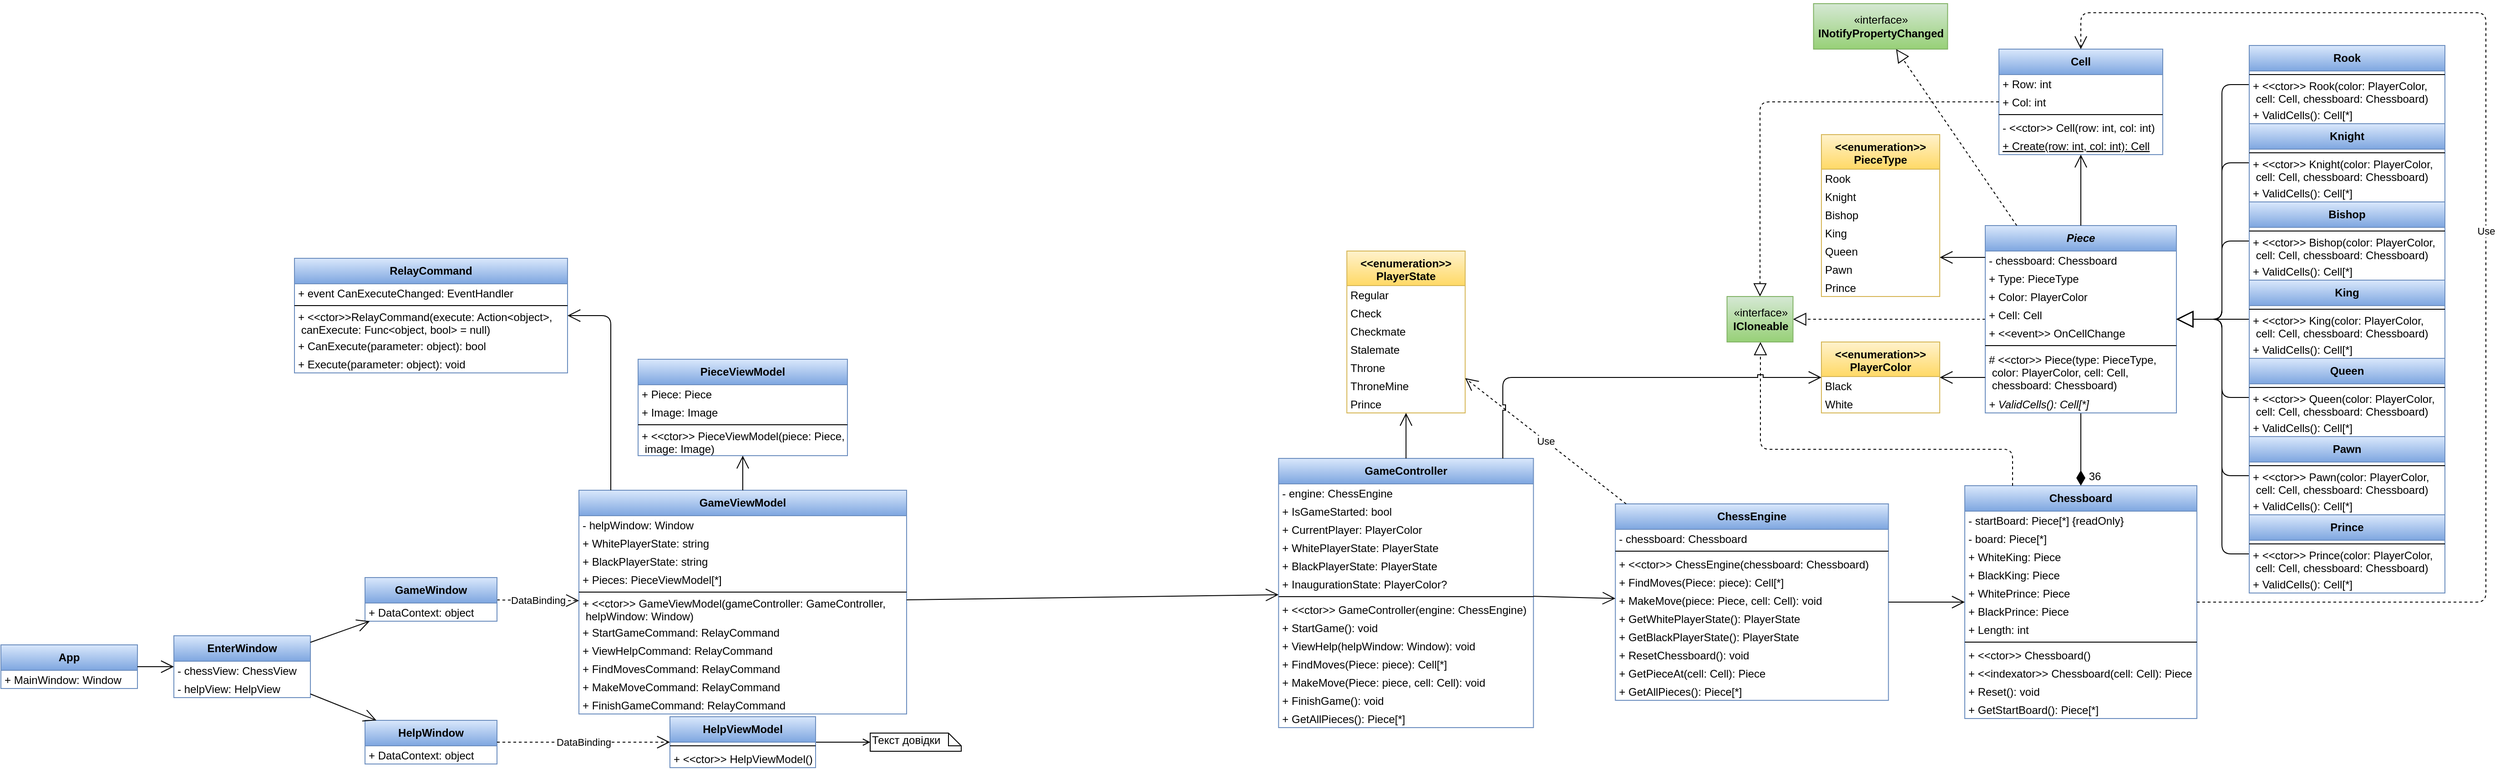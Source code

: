 <mxfile version="12.6.5" type="device" pages="2"><diagram id="shn5zbzyHmWrXlnHAX7A" name="Class diagram (new)"><mxGraphModel dx="3483" dy="593" grid="1" gridSize="10" guides="1" tooltips="1" connect="1" arrows="1" fold="1" page="1" pageScale="1" pageWidth="827" pageHeight="1169" math="0" shadow="0"><root><mxCell id="Ln2Q0t7nPTUyVhSia7VJ-0"/><mxCell id="Ln2Q0t7nPTUyVhSia7VJ-1" parent="Ln2Q0t7nPTUyVhSia7VJ-0"/><mxCell id="OChx--Dr_jr6O8qK92gN-0" value="Chessboard" style="swimlane;fontStyle=1;align=center;verticalAlign=top;childLayout=stackLayout;horizontal=1;startSize=28;horizontalStack=0;resizeParent=1;resizeParentMax=0;resizeLast=0;collapsible=1;marginBottom=0;autosize=1;container=0;snapToPoint=0;noLabel=0;expand=1;fontFamily=Helvetica;resizable=1;resizeWidth=1;resizeHeight=1;fillColor=#dae8fc;strokeColor=#6c8ebf;gradientColor=#7ea6e0;" vertex="1" parent="Ln2Q0t7nPTUyVhSia7VJ-1"><mxGeometry x="187.5" y="680" width="255" height="256" as="geometry"><mxRectangle y="120" width="180" height="26" as="alternateBounds"/></mxGeometry></mxCell><mxCell id="pPE0jIDaEDmYcUM5zyAQ-25" value="- startBoard: Piece[*] {readOnly}" style="text;strokeColor=none;fillColor=none;align=left;verticalAlign=middle;spacingLeft=4;spacingRight=4;overflow=hidden;rotatable=0;points=[[0,0.5],[1,0.5]];portConstraint=eastwest;autosize=1;resizable=0;resizeWidth=1;resizeHeight=1;spacing=0;" vertex="1" parent="OChx--Dr_jr6O8qK92gN-0"><mxGeometry y="28" width="255" height="20" as="geometry"/></mxCell><mxCell id="OChx--Dr_jr6O8qK92gN-2" value="- board: Piece[*]" style="text;strokeColor=none;fillColor=none;align=left;verticalAlign=middle;spacingLeft=4;spacingRight=4;overflow=hidden;rotatable=0;points=[[0,0.5],[1,0.5]];portConstraint=eastwest;autosize=1;resizable=0;resizeWidth=1;resizeHeight=1;spacing=0;" vertex="1" parent="OChx--Dr_jr6O8qK92gN-0"><mxGeometry y="48" width="255" height="20" as="geometry"/></mxCell><mxCell id="OChx--Dr_jr6O8qK92gN-6" value="+ WhiteKing: Piece" style="text;strokeColor=none;fillColor=none;align=left;verticalAlign=middle;spacingLeft=4;spacingRight=4;overflow=hidden;rotatable=0;points=[[0,0.5],[1,0.5]];portConstraint=eastwest;autosize=1;resizable=0;resizeWidth=1;resizeHeight=1;spacing=0;" vertex="1" parent="OChx--Dr_jr6O8qK92gN-0"><mxGeometry y="68" width="255" height="20" as="geometry"/></mxCell><mxCell id="OChx--Dr_jr6O8qK92gN-7" value="+ BlackKing: Piece" style="text;strokeColor=none;fillColor=none;align=left;verticalAlign=middle;spacingLeft=4;spacingRight=4;overflow=hidden;rotatable=0;points=[[0,0.5],[1,0.5]];portConstraint=eastwest;autosize=1;resizable=0;resizeWidth=1;resizeHeight=1;spacing=0;" vertex="1" parent="OChx--Dr_jr6O8qK92gN-0"><mxGeometry y="88" width="255" height="20" as="geometry"/></mxCell><mxCell id="OChx--Dr_jr6O8qK92gN-8" value="+ WhitePrince: Piece" style="text;strokeColor=none;fillColor=none;align=left;verticalAlign=middle;spacingLeft=4;spacingRight=4;overflow=hidden;rotatable=0;points=[[0,0.5],[1,0.5]];portConstraint=eastwest;autosize=1;resizable=0;resizeWidth=1;resizeHeight=1;spacing=0;" vertex="1" parent="OChx--Dr_jr6O8qK92gN-0"><mxGeometry y="108" width="255" height="20" as="geometry"/></mxCell><mxCell id="OChx--Dr_jr6O8qK92gN-9" value="+ BlackPrince: Piece" style="text;strokeColor=none;fillColor=none;align=left;verticalAlign=middle;spacingLeft=4;spacingRight=4;overflow=hidden;rotatable=0;points=[[0,0.5],[1,0.5]];portConstraint=eastwest;autosize=1;resizable=0;resizeWidth=1;resizeHeight=1;spacing=0;" vertex="1" parent="OChx--Dr_jr6O8qK92gN-0"><mxGeometry y="128" width="255" height="20" as="geometry"/></mxCell><mxCell id="OChx--Dr_jr6O8qK92gN-1" value="+ Length: int" style="text;strokeColor=none;fillColor=none;align=left;verticalAlign=middle;spacingLeft=4;spacingRight=4;overflow=hidden;rotatable=0;points=[[0,0.5],[1,0.5]];portConstraint=eastwest;autosize=1;resizable=0;resizeWidth=1;resizeHeight=1;spacing=0;" vertex="1" parent="OChx--Dr_jr6O8qK92gN-0"><mxGeometry y="148" width="255" height="20" as="geometry"/></mxCell><mxCell id="OChx--Dr_jr6O8qK92gN-3" value="" style="line;strokeWidth=1;fillColor=none;align=left;verticalAlign=middle;spacingTop=-1;spacingLeft=3;spacingRight=3;rotatable=0;labelPosition=right;points=[];portConstraint=eastwest;" vertex="1" parent="OChx--Dr_jr6O8qK92gN-0"><mxGeometry y="168" width="255" height="8" as="geometry"/></mxCell><mxCell id="OChx--Dr_jr6O8qK92gN-4" value="+ &lt;&lt;ctor&gt;&gt; Chessboard()" style="text;strokeColor=none;fillColor=none;align=left;verticalAlign=middle;spacingLeft=4;spacingRight=4;overflow=hidden;rotatable=0;points=[[0,0.5],[1,0.5]];portConstraint=eastwest;resizable=0;autosize=1;collapsible=0;part=0;backgroundOutline=0;resizeHeight=1;resizeWidth=1;spacing=0;" vertex="1" parent="OChx--Dr_jr6O8qK92gN-0"><mxGeometry y="176" width="255" height="20" as="geometry"/></mxCell><mxCell id="OChx--Dr_jr6O8qK92gN-10" value="+ &lt;&lt;indexator&gt;&gt; Chessboard(cell: Cell): Piece" style="text;strokeColor=none;fillColor=none;align=left;verticalAlign=middle;spacingLeft=4;spacingRight=4;overflow=hidden;rotatable=0;points=[[0,0.5],[1,0.5]];portConstraint=eastwest;resizable=0;autosize=1;collapsible=0;part=0;backgroundOutline=0;resizeHeight=1;resizeWidth=1;spacing=0;" vertex="1" parent="OChx--Dr_jr6O8qK92gN-0"><mxGeometry y="196" width="255" height="20" as="geometry"/></mxCell><mxCell id="cg_hRfowK8TIPbwDt4og-13" value="+ Reset(): void" style="text;strokeColor=none;fillColor=none;align=left;verticalAlign=middle;spacingLeft=4;spacingRight=4;overflow=hidden;rotatable=0;points=[[0,0.5],[1,0.5]];portConstraint=eastwest;resizable=0;autosize=1;collapsible=0;part=0;backgroundOutline=0;resizeHeight=1;resizeWidth=1;spacing=0;" vertex="1" parent="OChx--Dr_jr6O8qK92gN-0"><mxGeometry y="216" width="255" height="20" as="geometry"/></mxCell><mxCell id="OChx--Dr_jr6O8qK92gN-12" value="+ GetStartBoard(): Piece[*]" style="text;strokeColor=none;fillColor=none;align=left;verticalAlign=middle;spacingLeft=4;spacingRight=4;overflow=hidden;rotatable=0;points=[[0,0.5],[1,0.5]];portConstraint=eastwest;resizable=0;autosize=1;collapsible=0;part=0;backgroundOutline=0;resizeHeight=1;resizeWidth=1;spacing=0;" vertex="1" parent="OChx--Dr_jr6O8qK92gN-0"><mxGeometry y="236" width="255" height="20" as="geometry"/></mxCell><mxCell id="OChx--Dr_jr6O8qK92gN-14" value="" style="endArrow=none;html=1;endSize=12;startArrow=diamondThin;startSize=14;startFill=1;edgeStyle=orthogonalEdgeStyle;align=left;verticalAlign=bottom;endFill=0;" edge="1" parent="Ln2Q0t7nPTUyVhSia7VJ-1" source="OChx--Dr_jr6O8qK92gN-0" target="JIvEVeRv2Yg11fzU93Km-9"><mxGeometry x="-1" y="3" relative="1" as="geometry"><mxPoint x="-170" y="640" as="sourcePoint"/><mxPoint x="-10" y="640" as="targetPoint"/></mxGeometry></mxCell><mxCell id="OChx--Dr_jr6O8qK92gN-120" value="36" style="text;html=1;align=center;verticalAlign=middle;resizable=0;points=[];labelBackgroundColor=#ffffff;" vertex="1" connectable="0" parent="OChx--Dr_jr6O8qK92gN-14"><mxGeometry x="-0.756" y="-2" relative="1" as="geometry"><mxPoint x="13" y="0.12" as="offset"/></mxGeometry></mxCell><mxCell id="OChx--Dr_jr6O8qK92gN-22" value="Cell" style="swimlane;fontStyle=1;align=center;verticalAlign=top;childLayout=stackLayout;horizontal=1;startSize=28;horizontalStack=0;resizeParent=1;resizeParentMax=0;resizeLast=0;collapsible=1;marginBottom=0;autosize=1;container=0;snapToPoint=0;noLabel=0;expand=1;fontFamily=Helvetica;resizable=1;resizeWidth=1;resizeHeight=1;fillColor=#dae8fc;strokeColor=#6c8ebf;gradientColor=#7ea6e0;" vertex="1" parent="Ln2Q0t7nPTUyVhSia7VJ-1"><mxGeometry x="225" y="200" width="180" height="116" as="geometry"><mxRectangle y="120" width="180" height="26" as="alternateBounds"/></mxGeometry></mxCell><mxCell id="OChx--Dr_jr6O8qK92gN-23" value="+ Row: int" style="text;strokeColor=none;fillColor=none;align=left;verticalAlign=middle;spacingLeft=4;spacingRight=4;overflow=hidden;rotatable=0;points=[[0,0.5],[1,0.5]];portConstraint=eastwest;autosize=1;resizable=0;resizeWidth=1;resizeHeight=1;spacing=0;" vertex="1" parent="OChx--Dr_jr6O8qK92gN-22"><mxGeometry y="28" width="180" height="20" as="geometry"/></mxCell><mxCell id="OChx--Dr_jr6O8qK92gN-24" value="+ Col: int" style="text;strokeColor=none;fillColor=none;align=left;verticalAlign=middle;spacingLeft=4;spacingRight=4;overflow=hidden;rotatable=0;points=[[0,0.5],[1,0.5]];portConstraint=eastwest;autosize=1;resizable=0;resizeWidth=1;resizeHeight=1;spacing=0;" vertex="1" parent="OChx--Dr_jr6O8qK92gN-22"><mxGeometry y="48" width="180" height="20" as="geometry"/></mxCell><mxCell id="OChx--Dr_jr6O8qK92gN-25" value="" style="line;strokeWidth=1;fillColor=none;align=left;verticalAlign=middle;spacingTop=-1;spacingLeft=3;spacingRight=3;rotatable=0;labelPosition=right;points=[];portConstraint=eastwest;" vertex="1" parent="OChx--Dr_jr6O8qK92gN-22"><mxGeometry y="68" width="180" height="8" as="geometry"/></mxCell><mxCell id="OChx--Dr_jr6O8qK92gN-26" value="- &lt;&lt;ctor&gt;&gt; Cell(row: int, col: int)" style="text;strokeColor=none;fillColor=none;align=left;verticalAlign=middle;spacingLeft=4;spacingRight=4;overflow=hidden;rotatable=0;points=[[0,0.5],[1,0.5]];portConstraint=eastwest;resizable=0;autosize=1;collapsible=0;part=0;backgroundOutline=0;resizeHeight=1;resizeWidth=1;spacing=0;" vertex="1" parent="OChx--Dr_jr6O8qK92gN-22"><mxGeometry y="76" width="180" height="20" as="geometry"/></mxCell><mxCell id="OChx--Dr_jr6O8qK92gN-27" value="+ Create(row: int, col: int): Cell" style="text;strokeColor=none;fillColor=none;align=left;verticalAlign=middle;spacingLeft=4;spacingRight=4;overflow=hidden;rotatable=0;points=[[0,0.5],[1,0.5]];portConstraint=eastwest;resizable=0;autosize=1;collapsible=0;part=0;backgroundOutline=0;resizeHeight=1;resizeWidth=1;spacing=0;fontStyle=4" vertex="1" parent="OChx--Dr_jr6O8qK92gN-22"><mxGeometry y="96" width="180" height="20" as="geometry"/></mxCell><mxCell id="OChx--Dr_jr6O8qK92gN-33" value="" style="endArrow=block;dashed=1;endFill=0;endSize=12;html=1;edgeStyle=orthogonalEdgeStyle;" edge="1" parent="Ln2Q0t7nPTUyVhSia7VJ-1" source="OChx--Dr_jr6O8qK92gN-22" target="TXQRK_vzehxqNf5zS5CN-43"><mxGeometry width="160" relative="1" as="geometry"><mxPoint x="-660" y="880" as="sourcePoint"/><mxPoint x="175" y="268.0" as="targetPoint"/></mxGeometry></mxCell><mxCell id="OChx--Dr_jr6O8qK92gN-34" value="" style="endArrow=block;dashed=1;endFill=0;endSize=12;html=1;edgeStyle=orthogonalEdgeStyle;" edge="1" parent="Ln2Q0t7nPTUyVhSia7VJ-1" source="OChx--Dr_jr6O8qK92gN-0" target="TXQRK_vzehxqNf5zS5CN-43"><mxGeometry width="160" relative="1" as="geometry"><mxPoint x="-359.885" y="750" as="sourcePoint"/><mxPoint x="70.0" y="268.059" as="targetPoint"/><Array as="points"><mxPoint x="240" y="640"/><mxPoint x="-37" y="640"/></Array></mxGeometry></mxCell><mxCell id="OChx--Dr_jr6O8qK92gN-35" value="" style="endArrow=block;dashed=1;endFill=0;endSize=12;html=1;" edge="1" parent="Ln2Q0t7nPTUyVhSia7VJ-1" source="JIvEVeRv2Yg11fzU93Km-9" target="TXQRK_vzehxqNf5zS5CN-43"><mxGeometry width="160" relative="1" as="geometry"><mxPoint x="-400" y="469.537" as="sourcePoint"/><mxPoint x="148.517" y="297.0" as="targetPoint"/></mxGeometry></mxCell><mxCell id="OChx--Dr_jr6O8qK92gN-36" value="GameController" style="swimlane;fontStyle=1;align=center;verticalAlign=top;childLayout=stackLayout;horizontal=1;startSize=28;horizontalStack=0;resizeParent=1;resizeParentMax=0;resizeLast=0;collapsible=1;marginBottom=0;autosize=1;container=0;snapToPoint=0;noLabel=0;expand=1;fontFamily=Helvetica;resizable=1;resizeWidth=1;resizeHeight=1;fillColor=#dae8fc;strokeColor=#6c8ebf;gradientColor=#7ea6e0;" vertex="1" parent="Ln2Q0t7nPTUyVhSia7VJ-1"><mxGeometry x="-566.35" y="650" width="280" height="296" as="geometry"><mxRectangle y="120" width="180" height="26" as="alternateBounds"/></mxGeometry></mxCell><mxCell id="OChx--Dr_jr6O8qK92gN-37" value="- engine: ChessEngine" style="text;strokeColor=none;fillColor=none;align=left;verticalAlign=middle;spacingLeft=4;spacingRight=4;overflow=hidden;rotatable=0;points=[[0,0.5],[1,0.5]];portConstraint=eastwest;autosize=1;resizable=0;resizeWidth=1;resizeHeight=1;spacing=0;" vertex="1" parent="OChx--Dr_jr6O8qK92gN-36"><mxGeometry y="28" width="280" height="20" as="geometry"/></mxCell><mxCell id="cg_hRfowK8TIPbwDt4og-10" value="+ IsGameStarted: bool" style="text;strokeColor=none;fillColor=none;align=left;verticalAlign=middle;spacingLeft=4;spacingRight=4;overflow=hidden;rotatable=0;points=[[0,0.5],[1,0.5]];portConstraint=eastwest;autosize=1;resizable=0;resizeWidth=1;resizeHeight=1;spacing=0;" vertex="1" parent="OChx--Dr_jr6O8qK92gN-36"><mxGeometry y="48" width="280" height="20" as="geometry"/></mxCell><mxCell id="cg_hRfowK8TIPbwDt4og-2" value="+ CurrentPlayer: PlayerColor" style="text;strokeColor=none;fillColor=none;align=left;verticalAlign=middle;spacingLeft=4;spacingRight=4;overflow=hidden;rotatable=0;points=[[0,0.5],[1,0.5]];portConstraint=eastwest;autosize=1;resizable=0;resizeWidth=1;resizeHeight=1;spacing=0;" vertex="1" parent="OChx--Dr_jr6O8qK92gN-36"><mxGeometry y="68" width="280" height="20" as="geometry"/></mxCell><mxCell id="OChx--Dr_jr6O8qK92gN-124" value="+ WhitePlayerState: PlayerState" style="text;strokeColor=none;fillColor=none;align=left;verticalAlign=middle;spacingLeft=4;spacingRight=4;overflow=hidden;rotatable=0;points=[[0,0.5],[1,0.5]];portConstraint=eastwest;autosize=1;resizable=0;resizeWidth=1;resizeHeight=1;spacing=0;" vertex="1" parent="OChx--Dr_jr6O8qK92gN-36"><mxGeometry y="88" width="280" height="20" as="geometry"/></mxCell><mxCell id="OChx--Dr_jr6O8qK92gN-125" value="+ BlackPlayerState: PlayerState" style="text;strokeColor=none;fillColor=none;align=left;verticalAlign=middle;spacingLeft=4;spacingRight=4;overflow=hidden;rotatable=0;points=[[0,0.5],[1,0.5]];portConstraint=eastwest;autosize=1;resizable=0;resizeWidth=1;resizeHeight=1;spacing=0;" vertex="1" parent="OChx--Dr_jr6O8qK92gN-36"><mxGeometry y="108" width="280" height="20" as="geometry"/></mxCell><mxCell id="OChx--Dr_jr6O8qK92gN-44" value="+ InaugurationState: PlayerColor?" style="text;strokeColor=none;fillColor=none;align=left;verticalAlign=middle;spacingLeft=4;spacingRight=4;overflow=hidden;rotatable=0;points=[[0,0.5],[1,0.5]];portConstraint=eastwest;autosize=1;resizable=0;resizeWidth=1;resizeHeight=1;spacing=0;" vertex="1" parent="OChx--Dr_jr6O8qK92gN-36"><mxGeometry y="128" width="280" height="20" as="geometry"/></mxCell><mxCell id="OChx--Dr_jr6O8qK92gN-39" value="" style="line;strokeWidth=1;fillColor=none;align=left;verticalAlign=middle;spacingTop=-1;spacingLeft=3;spacingRight=3;rotatable=0;labelPosition=right;points=[];portConstraint=eastwest;" vertex="1" parent="OChx--Dr_jr6O8qK92gN-36"><mxGeometry y="148" width="280" height="8" as="geometry"/></mxCell><mxCell id="OChx--Dr_jr6O8qK92gN-40" value="+ &lt;&lt;ctor&gt;&gt; GameController(engine: ChessEngine)" style="text;strokeColor=none;fillColor=none;align=left;verticalAlign=middle;spacingLeft=4;spacingRight=4;overflow=hidden;rotatable=0;points=[[0,0.5],[1,0.5]];portConstraint=eastwest;resizable=0;autosize=1;collapsible=0;part=0;backgroundOutline=0;resizeHeight=1;resizeWidth=1;spacing=0;" vertex="1" parent="OChx--Dr_jr6O8qK92gN-36"><mxGeometry y="156" width="280" height="20" as="geometry"/></mxCell><mxCell id="pPE0jIDaEDmYcUM5zyAQ-0" value="+ StartGame(): void" style="text;strokeColor=none;fillColor=none;align=left;verticalAlign=middle;spacingLeft=4;spacingRight=4;overflow=hidden;rotatable=0;points=[[0,0.5],[1,0.5]];portConstraint=eastwest;resizable=0;autosize=1;collapsible=0;part=0;backgroundOutline=0;resizeHeight=1;resizeWidth=1;spacing=0;" vertex="1" parent="OChx--Dr_jr6O8qK92gN-36"><mxGeometry y="176" width="280" height="20" as="geometry"/></mxCell><mxCell id="5XMqgcvQdkQvkhO9uv2y-3" value="+ ViewHelp(helpWindow: Window): void" style="text;strokeColor=none;fillColor=none;align=left;verticalAlign=middle;spacingLeft=4;spacingRight=4;overflow=hidden;rotatable=0;points=[[0,0.5],[1,0.5]];portConstraint=eastwest;resizable=0;autosize=1;collapsible=0;part=0;backgroundOutline=0;resizeHeight=1;resizeWidth=1;spacing=0;" vertex="1" parent="OChx--Dr_jr6O8qK92gN-36"><mxGeometry y="196" width="280" height="20" as="geometry"/></mxCell><mxCell id="5XMqgcvQdkQvkhO9uv2y-0" value="+ FindMoves(Piece: piece): Cell[*]" style="text;strokeColor=none;fillColor=none;align=left;verticalAlign=middle;spacingLeft=4;spacingRight=4;overflow=hidden;rotatable=0;points=[[0,0.5],[1,0.5]];portConstraint=eastwest;resizable=0;autosize=1;collapsible=0;part=0;backgroundOutline=0;resizeHeight=1;resizeWidth=1;spacing=0;" vertex="1" parent="OChx--Dr_jr6O8qK92gN-36"><mxGeometry y="216" width="280" height="20" as="geometry"/></mxCell><mxCell id="cg_hRfowK8TIPbwDt4og-16" value="+ MakeMove(Piece: piece, cell: Cell): void" style="text;strokeColor=none;fillColor=none;align=left;verticalAlign=middle;spacingLeft=4;spacingRight=4;overflow=hidden;rotatable=0;points=[[0,0.5],[1,0.5]];portConstraint=eastwest;resizable=0;autosize=1;collapsible=0;part=0;backgroundOutline=0;resizeHeight=1;resizeWidth=1;spacing=0;" vertex="1" parent="OChx--Dr_jr6O8qK92gN-36"><mxGeometry y="236" width="280" height="20" as="geometry"/></mxCell><mxCell id="pPE0jIDaEDmYcUM5zyAQ-10" value="+ FinishGame(): void" style="text;strokeColor=none;fillColor=none;align=left;verticalAlign=middle;spacingLeft=4;spacingRight=4;overflow=hidden;rotatable=0;points=[[0,0.5],[1,0.5]];portConstraint=eastwest;resizable=0;autosize=1;collapsible=0;part=0;backgroundOutline=0;resizeHeight=1;resizeWidth=1;spacing=0;" vertex="1" parent="OChx--Dr_jr6O8qK92gN-36"><mxGeometry y="256" width="280" height="20" as="geometry"/></mxCell><mxCell id="cg_hRfowK8TIPbwDt4og-8" value="+ GetAllPieces(): Piece[*]" style="text;strokeColor=none;fillColor=none;align=left;verticalAlign=middle;spacingLeft=4;spacingRight=4;overflow=hidden;rotatable=0;points=[[0,0.5],[1,0.5]];portConstraint=eastwest;resizable=0;autosize=1;collapsible=0;part=0;backgroundOutline=0;resizeHeight=1;resizeWidth=1;spacing=0;" vertex="1" parent="OChx--Dr_jr6O8qK92gN-36"><mxGeometry y="276" width="280" height="20" as="geometry"/></mxCell><mxCell id="OChx--Dr_jr6O8qK92gN-42" value="ChessEngine" style="swimlane;fontStyle=1;align=center;verticalAlign=top;childLayout=stackLayout;horizontal=1;startSize=28;horizontalStack=0;resizeParent=1;resizeParentMax=0;resizeLast=0;collapsible=1;marginBottom=0;autosize=1;container=0;snapToPoint=0;noLabel=0;expand=1;fontFamily=Helvetica;resizable=1;resizeWidth=1;resizeHeight=1;fillColor=#dae8fc;strokeColor=#6c8ebf;gradientColor=#7ea6e0;" vertex="1" parent="Ln2Q0t7nPTUyVhSia7VJ-1"><mxGeometry x="-196.35" y="700" width="300" height="216" as="geometry"><mxRectangle y="120" width="180" height="26" as="alternateBounds"/></mxGeometry></mxCell><mxCell id="OChx--Dr_jr6O8qK92gN-43" value="- chessboard: Chessboard" style="text;strokeColor=none;fillColor=none;align=left;verticalAlign=middle;spacingLeft=4;spacingRight=4;overflow=hidden;rotatable=0;points=[[0,0.5],[1,0.5]];portConstraint=eastwest;autosize=1;resizable=0;resizeWidth=1;resizeHeight=1;spacing=0;" vertex="1" parent="OChx--Dr_jr6O8qK92gN-42"><mxGeometry y="28" width="300" height="20" as="geometry"/></mxCell><mxCell id="OChx--Dr_jr6O8qK92gN-45" value="" style="line;strokeWidth=1;fillColor=none;align=left;verticalAlign=middle;spacingTop=-1;spacingLeft=3;spacingRight=3;rotatable=0;labelPosition=right;points=[];portConstraint=eastwest;" vertex="1" parent="OChx--Dr_jr6O8qK92gN-42"><mxGeometry y="48" width="300" height="8" as="geometry"/></mxCell><mxCell id="OChx--Dr_jr6O8qK92gN-46" value="+ &lt;&lt;ctor&gt;&gt; ChessEngine(chessboard: Chessboard)" style="text;strokeColor=none;fillColor=none;align=left;verticalAlign=middle;spacingLeft=4;spacingRight=4;overflow=hidden;rotatable=0;points=[[0,0.5],[1,0.5]];portConstraint=eastwest;resizable=0;autosize=1;collapsible=0;part=0;backgroundOutline=0;resizeHeight=1;resizeWidth=1;spacing=0;" vertex="1" parent="OChx--Dr_jr6O8qK92gN-42"><mxGeometry y="56" width="300" height="20" as="geometry"/></mxCell><mxCell id="5XMqgcvQdkQvkhO9uv2y-1" value="+ FindMoves(Piece: piece): Cell[*]" style="text;strokeColor=none;fillColor=none;align=left;verticalAlign=middle;spacingLeft=4;spacingRight=4;overflow=hidden;rotatable=0;points=[[0,0.5],[1,0.5]];portConstraint=eastwest;resizable=0;autosize=1;collapsible=0;part=0;backgroundOutline=0;resizeHeight=1;resizeWidth=1;spacing=0;" vertex="1" parent="OChx--Dr_jr6O8qK92gN-42"><mxGeometry y="76" width="300" height="20" as="geometry"/></mxCell><mxCell id="cg_hRfowK8TIPbwDt4og-14" value="+ MakeMove(piece: Piece, cell: Cell): void" style="text;strokeColor=none;fillColor=none;align=left;verticalAlign=middle;spacingLeft=4;spacingRight=4;overflow=hidden;rotatable=0;points=[[0,0.5],[1,0.5]];portConstraint=eastwest;resizable=0;autosize=1;collapsible=0;part=0;backgroundOutline=0;resizeHeight=1;resizeWidth=1;spacing=0;" vertex="1" parent="OChx--Dr_jr6O8qK92gN-42"><mxGeometry y="96" width="300" height="20" as="geometry"/></mxCell><mxCell id="cg_hRfowK8TIPbwDt4og-15" value="+ GetWhitePlayerState(): PlayerState" style="text;strokeColor=none;fillColor=none;align=left;verticalAlign=middle;spacingLeft=4;spacingRight=4;overflow=hidden;rotatable=0;points=[[0,0.5],[1,0.5]];portConstraint=eastwest;resizable=0;autosize=1;collapsible=0;part=0;backgroundOutline=0;resizeHeight=1;resizeWidth=1;spacing=0;" vertex="1" parent="OChx--Dr_jr6O8qK92gN-42"><mxGeometry y="116" width="300" height="20" as="geometry"/></mxCell><mxCell id="OChx--Dr_jr6O8qK92gN-126" value="+ GetBlackPlayerState(): PlayerState" style="text;strokeColor=none;fillColor=none;align=left;verticalAlign=middle;spacingLeft=4;spacingRight=4;overflow=hidden;rotatable=0;points=[[0,0.5],[1,0.5]];portConstraint=eastwest;resizable=0;autosize=1;collapsible=0;part=0;backgroundOutline=0;resizeHeight=1;resizeWidth=1;spacing=0;" vertex="1" parent="OChx--Dr_jr6O8qK92gN-42"><mxGeometry y="136" width="300" height="20" as="geometry"/></mxCell><mxCell id="OChx--Dr_jr6O8qK92gN-128" value="+ ResetChessboard(): void" style="text;strokeColor=none;fillColor=none;align=left;verticalAlign=middle;spacingLeft=4;spacingRight=4;overflow=hidden;rotatable=0;points=[[0,0.5],[1,0.5]];portConstraint=eastwest;resizable=0;autosize=1;collapsible=0;part=0;backgroundOutline=0;resizeHeight=1;resizeWidth=1;spacing=0;" vertex="1" parent="OChx--Dr_jr6O8qK92gN-42"><mxGeometry y="156" width="300" height="20" as="geometry"/></mxCell><mxCell id="pPE0jIDaEDmYcUM5zyAQ-9" value="+ GetPieceAt(cell: Cell): Piece" style="text;strokeColor=none;fillColor=none;align=left;verticalAlign=middle;spacingLeft=4;spacingRight=4;overflow=hidden;rotatable=0;points=[[0,0.5],[1,0.5]];portConstraint=eastwest;resizable=0;autosize=1;collapsible=0;part=0;backgroundOutline=0;resizeHeight=1;resizeWidth=1;spacing=0;" vertex="1" parent="OChx--Dr_jr6O8qK92gN-42"><mxGeometry y="176" width="300" height="20" as="geometry"/></mxCell><mxCell id="OChx--Dr_jr6O8qK92gN-127" value="+ GetAllPieces(): Piece[*]" style="text;strokeColor=none;fillColor=none;align=left;verticalAlign=middle;spacingLeft=4;spacingRight=4;overflow=hidden;rotatable=0;points=[[0,0.5],[1,0.5]];portConstraint=eastwest;resizable=0;autosize=1;collapsible=0;part=0;backgroundOutline=0;resizeHeight=1;resizeWidth=1;spacing=0;" vertex="1" parent="OChx--Dr_jr6O8qK92gN-42"><mxGeometry y="196" width="300" height="20" as="geometry"/></mxCell><mxCell id="JIvEVeRv2Yg11fzU93Km-9" value="Piece" style="swimlane;fontStyle=3;align=center;verticalAlign=top;childLayout=stackLayout;horizontal=1;startSize=28;horizontalStack=0;resizeParent=1;resizeParentMax=0;resizeLast=0;collapsible=1;marginBottom=0;autosize=1;container=0;snapToPoint=0;noLabel=0;expand=1;fontFamily=Helvetica;resizable=1;resizeWidth=1;resizeHeight=1;fillColor=#dae8fc;strokeColor=#6c8ebf;gradientColor=#7ea6e0;" vertex="1" parent="Ln2Q0t7nPTUyVhSia7VJ-1"><mxGeometry x="210" y="394" width="210" height="206" as="geometry"><mxRectangle y="120" width="180" height="26" as="alternateBounds"/></mxGeometry></mxCell><mxCell id="a0TVq7y9Czcnm7MyMueF-2" value="- chessboard: Chessboard" style="text;strokeColor=none;fillColor=none;align=left;verticalAlign=middle;spacingLeft=4;spacingRight=4;overflow=hidden;rotatable=0;points=[[0,0.5],[1,0.5]];portConstraint=eastwest;autosize=1;resizable=0;resizeWidth=1;resizeHeight=1;spacing=0;" vertex="1" parent="JIvEVeRv2Yg11fzU93Km-9"><mxGeometry y="28" width="210" height="20" as="geometry"/></mxCell><mxCell id="JIvEVeRv2Yg11fzU93Km-16" value="+ Type: PieceType" style="text;strokeColor=none;fillColor=none;align=left;verticalAlign=middle;spacingLeft=4;spacingRight=4;overflow=hidden;rotatable=0;points=[[0,0.5],[1,0.5]];portConstraint=eastwest;autosize=1;resizable=0;resizeWidth=1;resizeHeight=1;spacing=0;" vertex="1" parent="JIvEVeRv2Yg11fzU93Km-9"><mxGeometry y="48" width="210" height="20" as="geometry"/></mxCell><mxCell id="JIvEVeRv2Yg11fzU93Km-17" value="+ Color: PlayerColor" style="text;strokeColor=none;fillColor=none;align=left;verticalAlign=middle;spacingLeft=4;spacingRight=4;overflow=hidden;rotatable=0;points=[[0,0.5],[1,0.5]];portConstraint=eastwest;autosize=1;resizable=0;resizeWidth=1;resizeHeight=1;spacing=0;" vertex="1" parent="JIvEVeRv2Yg11fzU93Km-9"><mxGeometry y="68" width="210" height="20" as="geometry"/></mxCell><mxCell id="JIvEVeRv2Yg11fzU93Km-15" value="+ Cell: Cell" style="text;strokeColor=none;fillColor=none;align=left;verticalAlign=middle;spacingLeft=4;spacingRight=4;overflow=hidden;rotatable=0;points=[[0,0.5],[1,0.5]];portConstraint=eastwest;autosize=1;resizable=0;resizeWidth=1;resizeHeight=1;spacing=0;" vertex="1" parent="JIvEVeRv2Yg11fzU93Km-9"><mxGeometry y="88" width="210" height="20" as="geometry"/></mxCell><mxCell id="pPE0jIDaEDmYcUM5zyAQ-29" value="+ &lt;&lt;event&gt;&gt; OnCellChange" style="text;strokeColor=none;fillColor=none;align=left;verticalAlign=middle;spacingLeft=4;spacingRight=4;overflow=hidden;rotatable=0;points=[[0,0.5],[1,0.5]];portConstraint=eastwest;autosize=1;resizable=0;resizeWidth=1;resizeHeight=1;spacing=0;" vertex="1" parent="JIvEVeRv2Yg11fzU93Km-9"><mxGeometry y="108" width="210" height="20" as="geometry"/></mxCell><mxCell id="JIvEVeRv2Yg11fzU93Km-12" value="" style="line;strokeWidth=1;fillColor=none;align=left;verticalAlign=middle;spacingTop=-1;spacingLeft=3;spacingRight=3;rotatable=0;labelPosition=right;points=[];portConstraint=eastwest;" vertex="1" parent="JIvEVeRv2Yg11fzU93Km-9"><mxGeometry y="128" width="210" height="8" as="geometry"/></mxCell><mxCell id="JIvEVeRv2Yg11fzU93Km-13" value="# &lt;&lt;ctor&gt;&gt; Piece(type: PieceType,&#10; color: PlayerColor, cell: Cell,&#10; chessboard: Chessboard)" style="text;strokeColor=none;fillColor=none;align=left;verticalAlign=middle;spacingLeft=4;spacingRight=4;overflow=hidden;rotatable=0;points=[[0,0.5],[1,0.5]];portConstraint=eastwest;resizable=0;autosize=1;collapsible=0;part=0;backgroundOutline=0;resizeHeight=1;resizeWidth=1;spacing=0;" vertex="1" parent="JIvEVeRv2Yg11fzU93Km-9"><mxGeometry y="136" width="210" height="50" as="geometry"/></mxCell><mxCell id="OChx--Dr_jr6O8qK92gN-78" value="+ ValidCells(): Cell[*]" style="text;strokeColor=none;fillColor=none;align=left;verticalAlign=middle;spacingLeft=4;spacingRight=4;overflow=hidden;rotatable=0;points=[[0,0.5],[1,0.5]];portConstraint=eastwest;resizable=0;autosize=1;collapsible=0;part=0;backgroundOutline=0;resizeHeight=1;resizeWidth=1;spacing=0;fontStyle=2" vertex="1" parent="JIvEVeRv2Yg11fzU93Km-9"><mxGeometry y="186" width="210" height="20" as="geometry"/></mxCell><mxCell id="JIvEVeRv2Yg11fzU93Km-76" value="" style="group" vertex="1" connectable="0" parent="Ln2Q0t7nPTUyVhSia7VJ-1"><mxGeometry x="460" y="308" height="336" as="geometry"/></mxCell><mxCell id="JIvEVeRv2Yg11fzU93Km-70" value="" style="endArrow=block;endSize=16;endFill=0;html=1;edgeStyle=orthogonalEdgeStyle;rounded=1;" edge="1" parent="Ln2Q0t7nPTUyVhSia7VJ-1" source="JIvEVeRv2Yg11fzU93Km-43" target="JIvEVeRv2Yg11fzU93Km-9"><mxGeometry width="160" relative="1" as="geometry"><mxPoint x="790" y="558" as="sourcePoint"/><mxPoint x="595" y="633" as="targetPoint"/><Array as="points"><mxPoint x="470" y="325"/><mxPoint x="470" y="497"/></Array></mxGeometry></mxCell><mxCell id="JIvEVeRv2Yg11fzU93Km-71" value="" style="endArrow=block;endSize=16;endFill=0;html=1;edgeStyle=orthogonalEdgeStyle;rounded=1;" edge="1" parent="Ln2Q0t7nPTUyVhSia7VJ-1" source="JIvEVeRv2Yg11fzU93Km-46" target="JIvEVeRv2Yg11fzU93Km-9"><mxGeometry width="160" relative="1" as="geometry"><mxPoint x="800" y="568" as="sourcePoint"/><mxPoint x="605" y="643" as="targetPoint"/><Array as="points"><mxPoint x="470" y="411"/><mxPoint x="470" y="497"/></Array></mxGeometry></mxCell><mxCell id="JIvEVeRv2Yg11fzU93Km-72" value="" style="endArrow=block;endSize=16;endFill=0;html=1;edgeStyle=orthogonalEdgeStyle;rounded=1;" edge="1" parent="Ln2Q0t7nPTUyVhSia7VJ-1" source="JIvEVeRv2Yg11fzU93Km-49" target="JIvEVeRv2Yg11fzU93Km-9"><mxGeometry width="160" relative="1" as="geometry"><mxPoint x="790" y="670" as="sourcePoint"/><mxPoint x="730" y="726" as="targetPoint"/><Array as="points"><mxPoint x="460" y="497"/><mxPoint x="460" y="497"/></Array></mxGeometry></mxCell><mxCell id="JIvEVeRv2Yg11fzU93Km-73" value="" style="endArrow=block;endSize=16;endFill=0;html=1;edgeStyle=orthogonalEdgeStyle;rounded=1;" edge="1" parent="Ln2Q0t7nPTUyVhSia7VJ-1" source="JIvEVeRv2Yg11fzU93Km-52" target="JIvEVeRv2Yg11fzU93Km-9"><mxGeometry width="160" relative="1" as="geometry"><mxPoint x="800" y="680" as="sourcePoint"/><mxPoint x="740" y="736" as="targetPoint"/><Array as="points"><mxPoint x="470" y="583"/><mxPoint x="470" y="497"/></Array></mxGeometry></mxCell><mxCell id="JIvEVeRv2Yg11fzU93Km-74" value="" style="endArrow=block;endSize=16;endFill=0;html=1;edgeStyle=orthogonalEdgeStyle;rounded=1;" edge="1" parent="Ln2Q0t7nPTUyVhSia7VJ-1" source="JIvEVeRv2Yg11fzU93Km-55" target="JIvEVeRv2Yg11fzU93Km-9"><mxGeometry width="160" relative="1" as="geometry"><mxPoint x="810" y="690" as="sourcePoint"/><mxPoint x="750" y="746" as="targetPoint"/><Array as="points"><mxPoint x="470" y="669"/><mxPoint x="470" y="497"/></Array></mxGeometry></mxCell><mxCell id="JIvEVeRv2Yg11fzU93Km-78" value="" style="endArrow=block;endSize=16;endFill=0;html=1;edgeStyle=orthogonalEdgeStyle;rounded=1;" edge="1" parent="Ln2Q0t7nPTUyVhSia7VJ-1" source="JIvEVeRv2Yg11fzU93Km-19" target="JIvEVeRv2Yg11fzU93Km-9"><mxGeometry width="160" relative="1" as="geometry"><mxPoint x="500" y="374" as="sourcePoint"/><mxPoint x="420" y="486" as="targetPoint"/><Array as="points"><mxPoint x="470" y="239"/><mxPoint x="470" y="497"/></Array></mxGeometry></mxCell><mxCell id="JIvEVeRv2Yg11fzU93Km-79" value="" style="endArrow=block;endSize=16;endFill=0;html=1;edgeStyle=orthogonalEdgeStyle;rounded=1;" edge="1" parent="Ln2Q0t7nPTUyVhSia7VJ-1" source="JIvEVeRv2Yg11fzU93Km-58" target="JIvEVeRv2Yg11fzU93Km-9"><mxGeometry width="160" relative="1" as="geometry"><mxPoint x="500" y="318" as="sourcePoint"/><mxPoint x="420" y="486" as="targetPoint"/><Array as="points"><mxPoint x="470" y="755"/><mxPoint x="470" y="497"/></Array></mxGeometry></mxCell><mxCell id="zJg-TgI1_e_ALJj56D4i-0" value="&lt;&lt;enumeration&gt;&gt;&#10;PieceType" style="swimlane;fontStyle=1;align=center;verticalAlign=top;childLayout=stackLayout;horizontal=1;startSize=38;horizontalStack=0;resizeParent=1;resizeParentMax=0;resizeLast=0;collapsible=1;marginBottom=0;autosize=1;container=0;snapToPoint=0;noLabel=0;expand=1;fontFamily=Helvetica;resizable=1;resizeWidth=1;resizeHeight=1;fillColor=#fff2cc;strokeColor=#d6b656;gradientColor=#ffd966;" vertex="1" parent="Ln2Q0t7nPTUyVhSia7VJ-1"><mxGeometry x="30" y="294" width="130" height="178" as="geometry"><mxRectangle y="120" width="180" height="26" as="alternateBounds"/></mxGeometry></mxCell><mxCell id="zJg-TgI1_e_ALJj56D4i-1" value="Rook" style="text;strokeColor=none;fillColor=none;align=left;verticalAlign=middle;spacingLeft=4;spacingRight=4;overflow=hidden;rotatable=0;points=[[0,0.5],[1,0.5]];portConstraint=eastwest;autosize=1;resizable=0;resizeWidth=1;resizeHeight=1;spacing=0;" vertex="1" parent="zJg-TgI1_e_ALJj56D4i-0"><mxGeometry y="38" width="130" height="20" as="geometry"/></mxCell><mxCell id="zJg-TgI1_e_ALJj56D4i-2" value="Knight" style="text;strokeColor=none;fillColor=none;align=left;verticalAlign=middle;spacingLeft=4;spacingRight=4;overflow=hidden;rotatable=0;points=[[0,0.5],[1,0.5]];portConstraint=eastwest;autosize=1;resizable=0;resizeWidth=1;resizeHeight=1;spacing=0;" vertex="1" parent="zJg-TgI1_e_ALJj56D4i-0"><mxGeometry y="58" width="130" height="20" as="geometry"/></mxCell><mxCell id="zJg-TgI1_e_ALJj56D4i-4" value="Bishop" style="text;strokeColor=none;fillColor=none;align=left;verticalAlign=middle;spacingLeft=4;spacingRight=4;overflow=hidden;rotatable=0;points=[[0,0.5],[1,0.5]];portConstraint=eastwest;resizable=0;autosize=1;collapsible=0;part=0;backgroundOutline=0;resizeHeight=1;resizeWidth=1;spacing=0;" vertex="1" parent="zJg-TgI1_e_ALJj56D4i-0"><mxGeometry y="78" width="130" height="20" as="geometry"/></mxCell><mxCell id="wa2bA78SFZ-NwN2onMJT-0" value="King" style="text;strokeColor=none;fillColor=none;align=left;verticalAlign=middle;spacingLeft=4;spacingRight=4;overflow=hidden;rotatable=0;points=[[0,0.5],[1,0.5]];portConstraint=eastwest;resizable=0;autosize=1;collapsible=0;part=0;backgroundOutline=0;resizeHeight=1;resizeWidth=1;spacing=0;" vertex="1" parent="zJg-TgI1_e_ALJj56D4i-0"><mxGeometry y="98" width="130" height="20" as="geometry"/></mxCell><mxCell id="wa2bA78SFZ-NwN2onMJT-1" value="Queen" style="text;strokeColor=none;fillColor=none;align=left;verticalAlign=middle;spacingLeft=4;spacingRight=4;overflow=hidden;rotatable=0;points=[[0,0.5],[1,0.5]];portConstraint=eastwest;resizable=0;autosize=1;collapsible=0;part=0;backgroundOutline=0;resizeHeight=1;resizeWidth=1;spacing=0;" vertex="1" parent="zJg-TgI1_e_ALJj56D4i-0"><mxGeometry y="118" width="130" height="20" as="geometry"/></mxCell><mxCell id="wa2bA78SFZ-NwN2onMJT-2" value="Pawn" style="text;strokeColor=none;fillColor=none;align=left;verticalAlign=middle;spacingLeft=4;spacingRight=4;overflow=hidden;rotatable=0;points=[[0,0.5],[1,0.5]];portConstraint=eastwest;resizable=0;autosize=1;collapsible=0;part=0;backgroundOutline=0;resizeHeight=1;resizeWidth=1;spacing=0;" vertex="1" parent="zJg-TgI1_e_ALJj56D4i-0"><mxGeometry y="138" width="130" height="20" as="geometry"/></mxCell><mxCell id="zJg-TgI1_e_ALJj56D4i-5" value="Prince" style="text;strokeColor=none;fillColor=none;align=left;verticalAlign=middle;spacingLeft=4;spacingRight=4;overflow=hidden;rotatable=0;points=[[0,0.5],[1,0.5]];portConstraint=eastwest;resizable=0;autosize=1;collapsible=0;part=0;backgroundOutline=0;resizeHeight=1;resizeWidth=1;spacing=0;" vertex="1" parent="zJg-TgI1_e_ALJj56D4i-0"><mxGeometry y="158" width="130" height="20" as="geometry"/></mxCell><mxCell id="OChx--Dr_jr6O8qK92gN-51" value="" style="endArrow=open;html=1;endSize=12;startArrow=none;startSize=14;startFill=0;align=left;verticalAlign=bottom;edgeStyle=orthogonalEdgeStyle;" edge="1" parent="Ln2Q0t7nPTUyVhSia7VJ-1" source="JIvEVeRv2Yg11fzU93Km-9" target="OChx--Dr_jr6O8qK92gN-22"><mxGeometry x="-1" y="3" relative="1" as="geometry"><mxPoint x="285" y="696" as="sourcePoint"/><mxPoint x="285" y="579" as="targetPoint"/></mxGeometry></mxCell><mxCell id="OChx--Dr_jr6O8qK92gN-52" value="&lt;&lt;enumeration&gt;&gt;&#10;PlayerColor" style="swimlane;fontStyle=1;align=center;verticalAlign=top;childLayout=stackLayout;horizontal=1;startSize=38;horizontalStack=0;resizeParent=1;resizeParentMax=0;resizeLast=0;collapsible=1;marginBottom=0;autosize=1;container=0;snapToPoint=0;noLabel=0;expand=1;fontFamily=Helvetica;resizable=1;resizeWidth=1;resizeHeight=1;fillColor=#fff2cc;strokeColor=#d6b656;gradientColor=#ffd966;" vertex="1" parent="Ln2Q0t7nPTUyVhSia7VJ-1"><mxGeometry x="30" y="522" width="130" height="78" as="geometry"><mxRectangle y="120" width="180" height="26" as="alternateBounds"/></mxGeometry></mxCell><mxCell id="OChx--Dr_jr6O8qK92gN-53" value="Black" style="text;strokeColor=none;fillColor=none;align=left;verticalAlign=middle;spacingLeft=4;spacingRight=4;overflow=hidden;rotatable=0;points=[[0,0.5],[1,0.5]];portConstraint=eastwest;autosize=1;resizable=0;resizeWidth=1;resizeHeight=1;spacing=0;" vertex="1" parent="OChx--Dr_jr6O8qK92gN-52"><mxGeometry y="38" width="130" height="20" as="geometry"/></mxCell><mxCell id="OChx--Dr_jr6O8qK92gN-54" value="White" style="text;strokeColor=none;fillColor=none;align=left;verticalAlign=middle;spacingLeft=4;spacingRight=4;overflow=hidden;rotatable=0;points=[[0,0.5],[1,0.5]];portConstraint=eastwest;autosize=1;resizable=0;resizeWidth=1;resizeHeight=1;spacing=0;" vertex="1" parent="OChx--Dr_jr6O8qK92gN-52"><mxGeometry y="58" width="130" height="20" as="geometry"/></mxCell><mxCell id="OChx--Dr_jr6O8qK92gN-118" value="Use" style="endArrow=open;endSize=12;dashed=1;html=1;edgeStyle=orthogonalEdgeStyle;rounded=1;" edge="1" parent="Ln2Q0t7nPTUyVhSia7VJ-1" source="OChx--Dr_jr6O8qK92gN-0" target="OChx--Dr_jr6O8qK92gN-22"><mxGeometry width="160" relative="1" as="geometry"><mxPoint x="530" y="840" as="sourcePoint"/><mxPoint x="550" y="799.391" as="targetPoint"/><Array as="points"><mxPoint x="760" y="808"/><mxPoint x="760" y="160"/><mxPoint x="315" y="160"/></Array></mxGeometry></mxCell><mxCell id="OChx--Dr_jr6O8qK92gN-121" value="" style="endArrow=open;endFill=0;endSize=12;html=1;edgeStyle=orthogonalEdgeStyle;rounded=1;jumpStyle=sharp;startSize=14;startArrow=none;startFill=0;" edge="1" parent="Ln2Q0t7nPTUyVhSia7VJ-1" source="JIvEVeRv2Yg11fzU93Km-9" target="OChx--Dr_jr6O8qK92gN-52"><mxGeometry width="160" relative="1" as="geometry"><mxPoint x="210.059" y="579" as="sourcePoint"/><mxPoint x="-190.059" y="520" as="targetPoint"/><Array as="points"><mxPoint x="180" y="561"/><mxPoint x="180" y="561"/></Array></mxGeometry></mxCell><mxCell id="OChx--Dr_jr6O8qK92gN-122" value="" style="endArrow=open;endFill=0;endSize=12;html=1;edgeStyle=orthogonalEdgeStyle;rounded=1;jumpStyle=sharp;startSize=14;startArrow=none;startFill=0;" edge="1" parent="Ln2Q0t7nPTUyVhSia7VJ-1" source="JIvEVeRv2Yg11fzU93Km-9" target="zJg-TgI1_e_ALJj56D4i-0"><mxGeometry width="160" relative="1" as="geometry"><mxPoint x="150" y="486.059" as="sourcePoint"/><mxPoint x="90" y="579" as="targetPoint"/><Array as="points"><mxPoint x="200" y="429"/><mxPoint x="200" y="429"/></Array></mxGeometry></mxCell><mxCell id="OChx--Dr_jr6O8qK92gN-129" value="" style="endArrow=open;endFill=1;endSize=12;html=1;strokeColor=#000000;startArrow=none;startFill=0;startSize=12;" edge="1" parent="Ln2Q0t7nPTUyVhSia7VJ-1" source="OChx--Dr_jr6O8qK92gN-42" target="OChx--Dr_jr6O8qK92gN-0"><mxGeometry width="160" relative="1" as="geometry"><mxPoint x="-100" y="902" as="sourcePoint"/><mxPoint x="60" y="902" as="targetPoint"/></mxGeometry></mxCell><mxCell id="OChx--Dr_jr6O8qK92gN-130" value="&lt;&lt;enumeration&gt;&gt;&#10;PlayerState" style="swimlane;fontStyle=1;align=center;verticalAlign=top;childLayout=stackLayout;horizontal=1;startSize=38;horizontalStack=0;resizeParent=1;resizeParentMax=0;resizeLast=0;collapsible=1;marginBottom=0;autosize=1;container=0;snapToPoint=0;noLabel=0;expand=1;fontFamily=Helvetica;resizable=1;resizeWidth=1;resizeHeight=1;fillColor=#fff2cc;strokeColor=#d6b656;gradientColor=#ffd966;" vertex="1" parent="Ln2Q0t7nPTUyVhSia7VJ-1"><mxGeometry x="-491.35" y="422" width="130" height="178" as="geometry"><mxRectangle y="120" width="180" height="26" as="alternateBounds"/></mxGeometry></mxCell><mxCell id="OChx--Dr_jr6O8qK92gN-131" value="Regular" style="text;strokeColor=none;fillColor=none;align=left;verticalAlign=middle;spacingLeft=4;spacingRight=4;overflow=hidden;rotatable=0;points=[[0,0.5],[1,0.5]];portConstraint=eastwest;autosize=1;resizable=0;resizeWidth=1;resizeHeight=1;spacing=0;" vertex="1" parent="OChx--Dr_jr6O8qK92gN-130"><mxGeometry y="38" width="130" height="20" as="geometry"/></mxCell><mxCell id="OChx--Dr_jr6O8qK92gN-132" value="Check" style="text;strokeColor=none;fillColor=none;align=left;verticalAlign=middle;spacingLeft=4;spacingRight=4;overflow=hidden;rotatable=0;points=[[0,0.5],[1,0.5]];portConstraint=eastwest;autosize=1;resizable=0;resizeWidth=1;resizeHeight=1;spacing=0;" vertex="1" parent="OChx--Dr_jr6O8qK92gN-130"><mxGeometry y="58" width="130" height="20" as="geometry"/></mxCell><mxCell id="OChx--Dr_jr6O8qK92gN-133" value="Checkmate" style="text;strokeColor=none;fillColor=none;align=left;verticalAlign=middle;spacingLeft=4;spacingRight=4;overflow=hidden;rotatable=0;points=[[0,0.5],[1,0.5]];portConstraint=eastwest;resizable=0;autosize=1;collapsible=0;part=0;backgroundOutline=0;resizeHeight=1;resizeWidth=1;spacing=0;" vertex="1" parent="OChx--Dr_jr6O8qK92gN-130"><mxGeometry y="78" width="130" height="20" as="geometry"/></mxCell><mxCell id="OChx--Dr_jr6O8qK92gN-134" value="Stalemate" style="text;strokeColor=none;fillColor=none;align=left;verticalAlign=middle;spacingLeft=4;spacingRight=4;overflow=hidden;rotatable=0;points=[[0,0.5],[1,0.5]];portConstraint=eastwest;resizable=0;autosize=1;collapsible=0;part=0;backgroundOutline=0;resizeHeight=1;resizeWidth=1;spacing=0;" vertex="1" parent="OChx--Dr_jr6O8qK92gN-130"><mxGeometry y="98" width="130" height="20" as="geometry"/></mxCell><mxCell id="OChx--Dr_jr6O8qK92gN-135" value="Throne" style="text;strokeColor=none;fillColor=none;align=left;verticalAlign=middle;spacingLeft=4;spacingRight=4;overflow=hidden;rotatable=0;points=[[0,0.5],[1,0.5]];portConstraint=eastwest;resizable=0;autosize=1;collapsible=0;part=0;backgroundOutline=0;resizeHeight=1;resizeWidth=1;spacing=0;" vertex="1" parent="OChx--Dr_jr6O8qK92gN-130"><mxGeometry y="118" width="130" height="20" as="geometry"/></mxCell><mxCell id="OChx--Dr_jr6O8qK92gN-136" value="ThroneMine" style="text;strokeColor=none;fillColor=none;align=left;verticalAlign=middle;spacingLeft=4;spacingRight=4;overflow=hidden;rotatable=0;points=[[0,0.5],[1,0.5]];portConstraint=eastwest;resizable=0;autosize=1;collapsible=0;part=0;backgroundOutline=0;resizeHeight=1;resizeWidth=1;spacing=0;" vertex="1" parent="OChx--Dr_jr6O8qK92gN-130"><mxGeometry y="138" width="130" height="20" as="geometry"/></mxCell><mxCell id="OChx--Dr_jr6O8qK92gN-137" value="Prince" style="text;strokeColor=none;fillColor=none;align=left;verticalAlign=middle;spacingLeft=4;spacingRight=4;overflow=hidden;rotatable=0;points=[[0,0.5],[1,0.5]];portConstraint=eastwest;resizable=0;autosize=1;collapsible=0;part=0;backgroundOutline=0;resizeHeight=1;resizeWidth=1;spacing=0;" vertex="1" parent="OChx--Dr_jr6O8qK92gN-130"><mxGeometry y="158" width="130" height="20" as="geometry"/></mxCell><mxCell id="OChx--Dr_jr6O8qK92gN-138" value="" style="endArrow=open;endFill=1;endSize=12;html=1;strokeColor=#000000;" edge="1" parent="Ln2Q0t7nPTUyVhSia7VJ-1" source="OChx--Dr_jr6O8qK92gN-36" target="OChx--Dr_jr6O8qK92gN-130"><mxGeometry width="160" relative="1" as="geometry"><mxPoint x="300" y="900" as="sourcePoint"/><mxPoint x="300" y="862" as="targetPoint"/></mxGeometry></mxCell><mxCell id="OChx--Dr_jr6O8qK92gN-142" value="GameViewModel" style="swimlane;fontStyle=1;align=center;verticalAlign=top;childLayout=stackLayout;horizontal=1;startSize=28;horizontalStack=0;resizeParent=1;resizeParentMax=0;resizeLast=0;collapsible=1;marginBottom=0;autosize=1;container=0;snapToPoint=0;noLabel=0;expand=1;fontFamily=Helvetica;resizable=1;resizeWidth=1;resizeHeight=1;fillColor=#dae8fc;strokeColor=#6c8ebf;gradientColor=#7ea6e0;" vertex="1" parent="Ln2Q0t7nPTUyVhSia7VJ-1"><mxGeometry x="-1335" y="685" width="360" height="246" as="geometry"><mxRectangle y="120" width="180" height="26" as="alternateBounds"/></mxGeometry></mxCell><mxCell id="pPE0jIDaEDmYcUM5zyAQ-26" value="- helpWindow: Window" style="text;strokeColor=none;fillColor=none;align=left;verticalAlign=middle;spacingLeft=4;spacingRight=4;overflow=hidden;rotatable=0;points=[[0,0.5],[1,0.5]];portConstraint=eastwest;autosize=1;resizable=0;resizeWidth=1;resizeHeight=1;spacing=0;" vertex="1" parent="OChx--Dr_jr6O8qK92gN-142"><mxGeometry y="28" width="360" height="20" as="geometry"/></mxCell><mxCell id="pPE0jIDaEDmYcUM5zyAQ-28" value="+ WhitePlayerState: string" style="text;strokeColor=none;fillColor=none;align=left;verticalAlign=middle;spacingLeft=4;spacingRight=4;overflow=hidden;rotatable=0;points=[[0,0.5],[1,0.5]];portConstraint=eastwest;autosize=1;resizable=0;resizeWidth=1;resizeHeight=1;spacing=0;" vertex="1" parent="OChx--Dr_jr6O8qK92gN-142"><mxGeometry y="48" width="360" height="20" as="geometry"/></mxCell><mxCell id="pPE0jIDaEDmYcUM5zyAQ-27" value="+ BlackPlayerState: string" style="text;strokeColor=none;fillColor=none;align=left;verticalAlign=middle;spacingLeft=4;spacingRight=4;overflow=hidden;rotatable=0;points=[[0,0.5],[1,0.5]];portConstraint=eastwest;autosize=1;resizable=0;resizeWidth=1;resizeHeight=1;spacing=0;" vertex="1" parent="OChx--Dr_jr6O8qK92gN-142"><mxGeometry y="68" width="360" height="20" as="geometry"/></mxCell><mxCell id="OChx--Dr_jr6O8qK92gN-144" value="+ Pieces: PieceViewModel[*]" style="text;strokeColor=none;fillColor=none;align=left;verticalAlign=middle;spacingLeft=4;spacingRight=4;overflow=hidden;rotatable=0;points=[[0,0.5],[1,0.5]];portConstraint=eastwest;autosize=1;resizable=0;resizeWidth=1;resizeHeight=1;spacing=0;" vertex="1" parent="OChx--Dr_jr6O8qK92gN-142"><mxGeometry y="88" width="360" height="20" as="geometry"/></mxCell><mxCell id="OChx--Dr_jr6O8qK92gN-145" value="" style="line;strokeWidth=1;fillColor=none;align=left;verticalAlign=middle;spacingTop=-1;spacingLeft=3;spacingRight=3;rotatable=0;labelPosition=right;points=[];portConstraint=eastwest;" vertex="1" parent="OChx--Dr_jr6O8qK92gN-142"><mxGeometry y="108" width="360" height="8" as="geometry"/></mxCell><mxCell id="OChx--Dr_jr6O8qK92gN-146" value="+ &lt;&lt;ctor&gt;&gt; GameViewModel(gameController: GameController,&#10; helpWindow: Window)" style="text;strokeColor=none;fillColor=none;align=left;verticalAlign=middle;spacingLeft=4;spacingRight=4;overflow=hidden;rotatable=0;points=[[0,0.5],[1,0.5]];portConstraint=eastwest;resizable=0;autosize=1;collapsible=0;part=0;backgroundOutline=0;resizeHeight=1;resizeWidth=1;spacing=0;fontStyle=0" vertex="1" parent="OChx--Dr_jr6O8qK92gN-142"><mxGeometry y="116" width="360" height="30" as="geometry"/></mxCell><mxCell id="pPE0jIDaEDmYcUM5zyAQ-1" value="+ StartGameCommand: RelayCommand " style="text;strokeColor=none;fillColor=none;align=left;verticalAlign=middle;spacingLeft=4;spacingRight=4;overflow=hidden;rotatable=0;points=[[0,0.5],[1,0.5]];portConstraint=eastwest;resizable=0;autosize=1;collapsible=0;part=0;backgroundOutline=0;resizeHeight=1;resizeWidth=1;spacing=0;" vertex="1" parent="OChx--Dr_jr6O8qK92gN-142"><mxGeometry y="146" width="360" height="20" as="geometry"/></mxCell><mxCell id="pPE0jIDaEDmYcUM5zyAQ-4" value="+ ViewHelpCommand: RelayCommand " style="text;strokeColor=none;fillColor=none;align=left;verticalAlign=middle;spacingLeft=4;spacingRight=4;overflow=hidden;rotatable=0;points=[[0,0.5],[1,0.5]];portConstraint=eastwest;resizable=0;autosize=1;collapsible=0;part=0;backgroundOutline=0;resizeHeight=1;resizeWidth=1;spacing=0;" vertex="1" parent="OChx--Dr_jr6O8qK92gN-142"><mxGeometry y="166" width="360" height="20" as="geometry"/></mxCell><mxCell id="pPE0jIDaEDmYcUM5zyAQ-5" value="+ FindMovesCommand: RelayCommand " style="text;strokeColor=none;fillColor=none;align=left;verticalAlign=middle;spacingLeft=4;spacingRight=4;overflow=hidden;rotatable=0;points=[[0,0.5],[1,0.5]];portConstraint=eastwest;resizable=0;autosize=1;collapsible=0;part=0;backgroundOutline=0;resizeHeight=1;resizeWidth=1;spacing=0;" vertex="1" parent="OChx--Dr_jr6O8qK92gN-142"><mxGeometry y="186" width="360" height="20" as="geometry"/></mxCell><mxCell id="pPE0jIDaEDmYcUM5zyAQ-2" value="+ MakeMoveCommand: RelayCommand " style="text;strokeColor=none;fillColor=none;align=left;verticalAlign=middle;spacingLeft=4;spacingRight=4;overflow=hidden;rotatable=0;points=[[0,0.5],[1,0.5]];portConstraint=eastwest;resizable=0;autosize=1;collapsible=0;part=0;backgroundOutline=0;resizeHeight=1;resizeWidth=1;spacing=0;" vertex="1" parent="OChx--Dr_jr6O8qK92gN-142"><mxGeometry y="206" width="360" height="20" as="geometry"/></mxCell><mxCell id="OChx--Dr_jr6O8qK92gN-147" value="+ FinishGameCommand: RelayCommand " style="text;strokeColor=none;fillColor=none;align=left;verticalAlign=middle;spacingLeft=4;spacingRight=4;overflow=hidden;rotatable=0;points=[[0,0.5],[1,0.5]];portConstraint=eastwest;resizable=0;autosize=1;collapsible=0;part=0;backgroundOutline=0;resizeHeight=1;resizeWidth=1;spacing=0;" vertex="1" parent="OChx--Dr_jr6O8qK92gN-142"><mxGeometry y="226" width="360" height="20" as="geometry"/></mxCell><mxCell id="TXQRK_vzehxqNf5zS5CN-0" value="DataBinding" style="endArrow=open;endSize=12;dashed=1;html=1;strokeColor=#000000;" edge="1" parent="Ln2Q0t7nPTUyVhSia7VJ-1" source="OChx--Dr_jr6O8qK92gN-154" target="OChx--Dr_jr6O8qK92gN-142"><mxGeometry width="160" relative="1" as="geometry"><mxPoint x="-1580" y="962" as="sourcePoint"/><mxPoint x="-1420" y="962" as="targetPoint"/></mxGeometry></mxCell><mxCell id="TXQRK_vzehxqNf5zS5CN-3" value="" style="endArrow=open;endFill=1;endSize=12;html=1;strokeColor=#000000;startArrow=none;startFill=0;startSize=14;" edge="1" parent="Ln2Q0t7nPTUyVhSia7VJ-1" source="OChx--Dr_jr6O8qK92gN-36" target="OChx--Dr_jr6O8qK92gN-42"><mxGeometry width="160" relative="1" as="geometry"><mxPoint x="443.65" y="900" as="sourcePoint"/><mxPoint x="443.65" y="864" as="targetPoint"/></mxGeometry></mxCell><mxCell id="TXQRK_vzehxqNf5zS5CN-4" value="" style="endArrow=open;endFill=1;endSize=12;html=1;strokeColor=#000000;" edge="1" parent="Ln2Q0t7nPTUyVhSia7VJ-1" source="OChx--Dr_jr6O8qK92gN-142" target="OChx--Dr_jr6O8qK92gN-36"><mxGeometry width="160" relative="1" as="geometry"><mxPoint x="-900" y="1040" as="sourcePoint"/><mxPoint x="-740" y="1040" as="targetPoint"/></mxGeometry></mxCell><mxCell id="TXQRK_vzehxqNf5zS5CN-5" value="RelayCommand" style="swimlane;fontStyle=1;align=center;verticalAlign=top;childLayout=stackLayout;horizontal=1;startSize=28;horizontalStack=0;resizeParent=1;resizeParentMax=0;resizeLast=0;collapsible=1;marginBottom=0;autosize=1;container=0;snapToPoint=0;noLabel=0;expand=1;fontFamily=Helvetica;resizable=1;resizeWidth=1;resizeHeight=1;fillColor=#dae8fc;strokeColor=#6c8ebf;gradientColor=#7ea6e0;" vertex="1" parent="Ln2Q0t7nPTUyVhSia7VJ-1"><mxGeometry x="-1647.5" y="430.0" width="300" height="126" as="geometry"><mxRectangle y="120" width="180" height="26" as="alternateBounds"/></mxGeometry></mxCell><mxCell id="TXQRK_vzehxqNf5zS5CN-6" value="+ event CanExecuteChanged: EventHandler " style="text;strokeColor=none;fillColor=none;align=left;verticalAlign=middle;spacingLeft=4;spacingRight=4;overflow=hidden;rotatable=0;points=[[0,0.5],[1,0.5]];portConstraint=eastwest;resizable=0;autosize=1;collapsible=0;part=0;backgroundOutline=0;resizeHeight=1;resizeWidth=1;spacing=0;" vertex="1" parent="TXQRK_vzehxqNf5zS5CN-5"><mxGeometry y="28" width="300" height="20" as="geometry"/></mxCell><mxCell id="TXQRK_vzehxqNf5zS5CN-7" value="" style="line;strokeWidth=1;fillColor=none;align=left;verticalAlign=middle;spacingTop=-1;spacingLeft=3;spacingRight=3;rotatable=0;labelPosition=right;points=[];portConstraint=eastwest;" vertex="1" parent="TXQRK_vzehxqNf5zS5CN-5"><mxGeometry y="48" width="300" height="8" as="geometry"/></mxCell><mxCell id="TXQRK_vzehxqNf5zS5CN-8" value="+ &lt;&lt;ctor&gt;&gt;RelayCommand(execute: Action&lt;object&gt;, &#10; canExecute: Func&lt;object, bool&gt; = null)" style="text;strokeColor=none;fillColor=none;align=left;verticalAlign=middle;spacingLeft=4;spacingRight=4;overflow=hidden;rotatable=0;points=[[0,0.5],[1,0.5]];portConstraint=eastwest;resizable=0;autosize=1;collapsible=0;part=0;backgroundOutline=0;resizeHeight=1;resizeWidth=1;spacing=0;" vertex="1" parent="TXQRK_vzehxqNf5zS5CN-5"><mxGeometry y="56" width="300" height="30" as="geometry"/></mxCell><mxCell id="TXQRK_vzehxqNf5zS5CN-9" value="+ CanExecute(parameter: object): bool" style="text;strokeColor=none;fillColor=none;align=left;verticalAlign=middle;spacingLeft=4;spacingRight=4;overflow=hidden;rotatable=0;points=[[0,0.5],[1,0.5]];portConstraint=eastwest;autosize=1;resizable=0;resizeWidth=1;resizeHeight=1;spacing=0;" vertex="1" parent="TXQRK_vzehxqNf5zS5CN-5"><mxGeometry y="86" width="300" height="20" as="geometry"/></mxCell><mxCell id="TXQRK_vzehxqNf5zS5CN-10" value="+ Execute(parameter: object): void" style="text;strokeColor=none;fillColor=none;align=left;verticalAlign=middle;spacingLeft=4;spacingRight=4;overflow=hidden;rotatable=0;points=[[0,0.5],[1,0.5]];portConstraint=eastwest;resizable=0;resizeWidth=1;resizeHeight=1;spacing=0;" vertex="1" parent="TXQRK_vzehxqNf5zS5CN-5"><mxGeometry y="106" width="300" height="20" as="geometry"/></mxCell><mxCell id="TXQRK_vzehxqNf5zS5CN-19" value="PieceViewModel" style="swimlane;fontStyle=1;align=center;verticalAlign=top;childLayout=stackLayout;horizontal=1;startSize=28;horizontalStack=0;resizeParent=1;resizeParentMax=0;resizeLast=0;collapsible=1;marginBottom=0;autosize=1;container=0;snapToPoint=0;noLabel=0;expand=1;fontFamily=Helvetica;resizable=1;resizeWidth=1;resizeHeight=1;fillColor=#dae8fc;strokeColor=#6c8ebf;gradientColor=#7ea6e0;" vertex="1" parent="Ln2Q0t7nPTUyVhSia7VJ-1"><mxGeometry x="-1270" y="541" width="230" height="106" as="geometry"><mxRectangle y="120" width="180" height="26" as="alternateBounds"/></mxGeometry></mxCell><mxCell id="TXQRK_vzehxqNf5zS5CN-20" value="+ Piece: Piece" style="text;strokeColor=none;fillColor=none;align=left;verticalAlign=middle;spacingLeft=4;spacingRight=4;overflow=hidden;rotatable=0;points=[[0,0.5],[1,0.5]];portConstraint=eastwest;autosize=1;resizable=0;resizeWidth=1;resizeHeight=1;spacing=0;" vertex="1" parent="TXQRK_vzehxqNf5zS5CN-19"><mxGeometry y="28" width="230" height="20" as="geometry"/></mxCell><mxCell id="TXQRK_vzehxqNf5zS5CN-21" value="+ Image: Image" style="text;strokeColor=none;fillColor=none;align=left;verticalAlign=middle;spacingLeft=4;spacingRight=4;overflow=hidden;rotatable=0;points=[[0,0.5],[1,0.5]];portConstraint=eastwest;autosize=1;resizable=0;resizeWidth=1;resizeHeight=1;spacing=0;" vertex="1" parent="TXQRK_vzehxqNf5zS5CN-19"><mxGeometry y="48" width="230" height="20" as="geometry"/></mxCell><mxCell id="TXQRK_vzehxqNf5zS5CN-22" value="" style="line;strokeWidth=1;fillColor=none;align=left;verticalAlign=middle;spacingTop=-1;spacingLeft=3;spacingRight=3;rotatable=0;labelPosition=right;points=[];portConstraint=eastwest;" vertex="1" parent="TXQRK_vzehxqNf5zS5CN-19"><mxGeometry y="68" width="230" height="8" as="geometry"/></mxCell><mxCell id="TXQRK_vzehxqNf5zS5CN-23" value="+ &lt;&lt;ctor&gt;&gt; PieceViewModel(piece: Piece,&#10; image: Image)" style="text;strokeColor=none;fillColor=none;align=left;verticalAlign=middle;spacingLeft=4;spacingRight=4;overflow=hidden;rotatable=0;points=[[0,0.5],[1,0.5]];portConstraint=eastwest;resizable=0;autosize=1;collapsible=0;part=0;backgroundOutline=0;resizeHeight=1;resizeWidth=1;spacing=0;fontStyle=0" vertex="1" parent="TXQRK_vzehxqNf5zS5CN-19"><mxGeometry y="76" width="230" height="30" as="geometry"/></mxCell><mxCell id="OChx--Dr_jr6O8qK92gN-154" value="GameWindow" style="swimlane;fontStyle=1;align=center;verticalAlign=top;childLayout=stackLayout;horizontal=1;startSize=28;horizontalStack=0;resizeParent=1;resizeParentMax=0;resizeLast=0;collapsible=1;marginBottom=0;autosize=1;container=0;snapToPoint=0;noLabel=0;expand=1;fontFamily=Helvetica;resizeWidth=1;resizeHeight=1;resizable=1;fillColor=#dae8fc;strokeColor=#6c8ebf;gradientColor=#7ea6e0;" vertex="1" parent="Ln2Q0t7nPTUyVhSia7VJ-1"><mxGeometry x="-1570" y="781" width="145" height="48" as="geometry"><mxRectangle width="150" height="28" as="alternateBounds"/></mxGeometry></mxCell><mxCell id="OChx--Dr_jr6O8qK92gN-155" value="+ DataContext: object" style="text;strokeColor=none;fillColor=none;align=left;verticalAlign=middle;spacingLeft=4;spacingRight=4;overflow=hidden;rotatable=0;points=[[0,0.5],[1,0.5]];portConstraint=eastwest;autosize=1;resizable=0;resizeWidth=1;resizeHeight=1;spacing=0;" vertex="1" parent="OChx--Dr_jr6O8qK92gN-154"><mxGeometry y="28" width="145" height="20" as="geometry"/></mxCell><mxCell id="OChx--Dr_jr6O8qK92gN-156" value="EnterWindow" style="swimlane;fontStyle=1;align=center;verticalAlign=top;childLayout=stackLayout;horizontal=1;startSize=28;horizontalStack=0;resizeParent=1;resizeParentMax=0;resizeLast=0;collapsible=1;marginBottom=0;autosize=1;container=0;snapToPoint=0;noLabel=0;expand=1;fontFamily=Helvetica;resizeWidth=1;resizeHeight=1;resizable=1;fillColor=#dae8fc;strokeColor=#6c8ebf;gradientColor=#7ea6e0;" vertex="1" parent="Ln2Q0t7nPTUyVhSia7VJ-1"><mxGeometry x="-1780" y="845" width="150" height="68" as="geometry"><mxRectangle width="150" height="28" as="alternateBounds"/></mxGeometry></mxCell><mxCell id="TXQRK_vzehxqNf5zS5CN-30" value="- chessView: ChessView" style="text;strokeColor=none;fillColor=none;align=left;verticalAlign=middle;spacingLeft=4;spacingRight=4;overflow=hidden;rotatable=0;points=[[0,0.5],[1,0.5]];portConstraint=eastwest;autosize=1;resizable=0;resizeWidth=1;resizeHeight=1;spacing=0;" vertex="1" parent="OChx--Dr_jr6O8qK92gN-156"><mxGeometry y="28" width="150" height="20" as="geometry"/></mxCell><mxCell id="OChx--Dr_jr6O8qK92gN-157" value="- helpView: HelpView" style="text;strokeColor=none;fillColor=none;align=left;verticalAlign=middle;spacingLeft=4;spacingRight=4;overflow=hidden;rotatable=0;points=[[0,0.5],[1,0.5]];portConstraint=eastwest;autosize=1;resizable=0;resizeWidth=1;resizeHeight=1;spacing=0;" vertex="1" parent="OChx--Dr_jr6O8qK92gN-156"><mxGeometry y="48" width="150" height="20" as="geometry"/></mxCell><mxCell id="OChx--Dr_jr6O8qK92gN-158" value="HelpWindow" style="swimlane;fontStyle=1;align=center;verticalAlign=top;childLayout=stackLayout;horizontal=1;startSize=28;horizontalStack=0;resizeParent=1;resizeParentMax=0;resizeLast=0;collapsible=1;marginBottom=0;autosize=1;container=0;snapToPoint=0;noLabel=0;expand=1;fontFamily=Helvetica;resizeWidth=1;resizeHeight=1;resizable=1;fillColor=#dae8fc;strokeColor=#6c8ebf;gradientColor=#7ea6e0;" vertex="1" parent="Ln2Q0t7nPTUyVhSia7VJ-1"><mxGeometry x="-1570" y="938" width="145" height="48" as="geometry"><mxRectangle width="150" height="28" as="alternateBounds"/></mxGeometry></mxCell><mxCell id="OChx--Dr_jr6O8qK92gN-159" value="+ DataContext: object" style="text;strokeColor=none;fillColor=none;align=left;verticalAlign=middle;spacingLeft=4;spacingRight=4;overflow=hidden;rotatable=0;points=[[0,0.5],[1,0.5]];portConstraint=eastwest;autosize=1;resizable=0;resizeWidth=1;resizeHeight=1;spacing=0;" vertex="1" parent="OChx--Dr_jr6O8qK92gN-158"><mxGeometry y="28" width="145" height="20" as="geometry"/></mxCell><mxCell id="TXQRK_vzehxqNf5zS5CN-26" value="App" style="swimlane;fontStyle=1;align=center;verticalAlign=top;childLayout=stackLayout;horizontal=1;startSize=28;horizontalStack=0;resizeParent=1;resizeParentMax=0;resizeLast=0;collapsible=1;marginBottom=0;autosize=1;container=0;snapToPoint=0;noLabel=0;expand=1;fontFamily=Helvetica;resizeWidth=1;resizeHeight=1;resizable=1;fillColor=#dae8fc;strokeColor=#6c8ebf;gradientColor=#7ea6e0;" vertex="1" parent="Ln2Q0t7nPTUyVhSia7VJ-1"><mxGeometry x="-1970" y="855" width="150" height="48" as="geometry"><mxRectangle width="150" height="28" as="alternateBounds"/></mxGeometry></mxCell><mxCell id="TXQRK_vzehxqNf5zS5CN-27" value="+ MainWindow: Window" style="text;strokeColor=none;fillColor=none;align=left;verticalAlign=middle;spacingLeft=4;spacingRight=4;overflow=hidden;rotatable=0;points=[[0,0.5],[1,0.5]];portConstraint=eastwest;autosize=1;resizable=0;resizeWidth=1;resizeHeight=1;spacing=0;" vertex="1" parent="TXQRK_vzehxqNf5zS5CN-26"><mxGeometry y="28" width="150" height="20" as="geometry"/></mxCell><mxCell id="TXQRK_vzehxqNf5zS5CN-28" value="" style="endArrow=open;endFill=1;endSize=12;html=1;strokeColor=#000000;" edge="1" parent="Ln2Q0t7nPTUyVhSia7VJ-1" source="OChx--Dr_jr6O8qK92gN-156" target="OChx--Dr_jr6O8qK92gN-154"><mxGeometry width="160" relative="1" as="geometry"><mxPoint x="-1990" y="902" as="sourcePoint"/><mxPoint x="-1830" y="902" as="targetPoint"/></mxGeometry></mxCell><mxCell id="TXQRK_vzehxqNf5zS5CN-29" value="" style="endArrow=open;endFill=1;endSize=12;html=1;strokeColor=#000000;" edge="1" parent="Ln2Q0t7nPTUyVhSia7VJ-1" source="OChx--Dr_jr6O8qK92gN-156" target="OChx--Dr_jr6O8qK92gN-158"><mxGeometry width="160" relative="1" as="geometry"><mxPoint x="-1605" y="770.737" as="sourcePoint"/><mxPoint x="-1560" y="761.263" as="targetPoint"/></mxGeometry></mxCell><mxCell id="TXQRK_vzehxqNf5zS5CN-31" value="" style="endArrow=open;endFill=1;endSize=12;html=1;strokeColor=#000000;" edge="1" parent="Ln2Q0t7nPTUyVhSia7VJ-1" source="TXQRK_vzehxqNf5zS5CN-26" target="OChx--Dr_jr6O8qK92gN-156"><mxGeometry width="160" relative="1" as="geometry"><mxPoint x="-1620" y="875.4" as="sourcePoint"/><mxPoint x="-1580" y="868.147" as="targetPoint"/></mxGeometry></mxCell><mxCell id="TXQRK_vzehxqNf5zS5CN-46" style="edgeStyle=orthogonalEdgeStyle;rounded=1;jumpStyle=sharp;orthogonalLoop=1;jettySize=auto;html=1;startArrow=none;startFill=0;startSize=14;endArrow=open;endFill=0;strokeColor=#000000;" edge="1" parent="Ln2Q0t7nPTUyVhSia7VJ-1" source="TXQRK_vzehxqNf5zS5CN-33" target="TXQRK_vzehxqNf5zS5CN-45"><mxGeometry relative="1" as="geometry"/></mxCell><mxCell id="TXQRK_vzehxqNf5zS5CN-33" value="HelpViewModel" style="swimlane;fontStyle=1;align=center;verticalAlign=top;childLayout=stackLayout;horizontal=1;startSize=28;horizontalStack=0;resizeParent=1;resizeParentMax=0;resizeLast=0;collapsible=1;marginBottom=0;autosize=1;container=0;snapToPoint=0;noLabel=0;expand=1;fontFamily=Helvetica;resizable=1;resizeWidth=1;resizeHeight=1;fillColor=#dae8fc;strokeColor=#6c8ebf;gradientColor=#7ea6e0;" vertex="1" parent="Ln2Q0t7nPTUyVhSia7VJ-1"><mxGeometry x="-1235" y="934" width="160" height="56" as="geometry"><mxRectangle y="120" width="180" height="26" as="alternateBounds"/></mxGeometry></mxCell><mxCell id="TXQRK_vzehxqNf5zS5CN-36" value="" style="line;strokeWidth=1;fillColor=none;align=left;verticalAlign=middle;spacingTop=-1;spacingLeft=3;spacingRight=3;rotatable=0;labelPosition=right;points=[];portConstraint=eastwest;" vertex="1" parent="TXQRK_vzehxqNf5zS5CN-33"><mxGeometry y="28" width="160" height="8" as="geometry"/></mxCell><mxCell id="TXQRK_vzehxqNf5zS5CN-37" value="+ &lt;&lt;ctor&gt;&gt; HelpViewModel()" style="text;strokeColor=none;fillColor=none;align=left;verticalAlign=middle;spacingLeft=4;spacingRight=4;overflow=hidden;rotatable=0;points=[[0,0.5],[1,0.5]];portConstraint=eastwest;resizable=0;autosize=1;collapsible=0;part=0;backgroundOutline=0;resizeHeight=1;resizeWidth=1;spacing=0;fontStyle=0" vertex="1" parent="TXQRK_vzehxqNf5zS5CN-33"><mxGeometry y="36" width="160" height="20" as="geometry"/></mxCell><mxCell id="TXQRK_vzehxqNf5zS5CN-39" value="DataBinding" style="endArrow=open;endSize=12;dashed=1;html=1;strokeColor=#000000;" edge="1" parent="Ln2Q0t7nPTUyVhSia7VJ-1" source="OChx--Dr_jr6O8qK92gN-158" target="TXQRK_vzehxqNf5zS5CN-33"><mxGeometry width="160" relative="1" as="geometry"><mxPoint x="-1415" y="780.0" as="sourcePoint"/><mxPoint x="-1320" y="780.0" as="targetPoint"/></mxGeometry></mxCell><mxCell id="TXQRK_vzehxqNf5zS5CN-42" value="«interface»&lt;br&gt;&lt;span style=&quot;font-weight: 700&quot;&gt;INotifyPropertyChanged&lt;/span&gt;" style="html=1;gradientColor=#97d077;fillColor=#d5e8d4;strokeColor=#82b366;" vertex="1" parent="Ln2Q0t7nPTUyVhSia7VJ-1"><mxGeometry x="21.34" y="150" width="147.31" height="50" as="geometry"/></mxCell><mxCell id="TXQRK_vzehxqNf5zS5CN-43" value="«interface»&lt;br&gt;&lt;span style=&quot;font-weight: 700&quot;&gt;ICloneable&lt;/span&gt;" style="html=1;gradientColor=#97d077;fillColor=#d5e8d4;strokeColor=#82b366;" vertex="1" parent="Ln2Q0t7nPTUyVhSia7VJ-1"><mxGeometry x="-73.71" y="472" width="72.5" height="50" as="geometry"/></mxCell><mxCell id="TXQRK_vzehxqNf5zS5CN-44" value="" style="endArrow=block;dashed=1;endFill=0;endSize=12;html=1;" edge="1" parent="Ln2Q0t7nPTUyVhSia7VJ-1" source="JIvEVeRv2Yg11fzU93Km-9" target="TXQRK_vzehxqNf5zS5CN-42"><mxGeometry width="160" relative="1" as="geometry"><mxPoint x="230" y="295.461" as="sourcePoint"/><mxPoint x="186.16" y="303.967" as="targetPoint"/></mxGeometry></mxCell><mxCell id="TXQRK_vzehxqNf5zS5CN-45" value="Текст довідки" style="shape=note;whiteSpace=wrap;html=1;size=14;verticalAlign=top;align=left;spacingTop=-6;" vertex="1" parent="Ln2Q0t7nPTUyVhSia7VJ-1"><mxGeometry x="-1015" y="952" width="100" height="20" as="geometry"/></mxCell><mxCell id="TXQRK_vzehxqNf5zS5CN-47" value="" style="endArrow=open;endFill=1;endSize=12;html=1;strokeColor=#000000;" edge="1" parent="Ln2Q0t7nPTUyVhSia7VJ-1" source="OChx--Dr_jr6O8qK92gN-142" target="TXQRK_vzehxqNf5zS5CN-19"><mxGeometry width="160" relative="1" as="geometry"><mxPoint x="-1600" y="807.6" as="sourcePoint"/><mxPoint x="-1560" y="797.787" as="targetPoint"/></mxGeometry></mxCell><mxCell id="TXQRK_vzehxqNf5zS5CN-48" value="" style="endArrow=open;endFill=1;endSize=12;html=1;strokeColor=#000000;edgeStyle=orthogonalEdgeStyle;" edge="1" parent="Ln2Q0t7nPTUyVhSia7VJ-1" source="OChx--Dr_jr6O8qK92gN-142" target="TXQRK_vzehxqNf5zS5CN-5"><mxGeometry width="160" relative="1" as="geometry"><mxPoint x="-1145.0" y="722" as="sourcePoint"/><mxPoint x="-1145.0" y="648.0" as="targetPoint"/><Array as="points"><mxPoint x="-1300" y="493"/></Array></mxGeometry></mxCell><mxCell id="a0TVq7y9Czcnm7MyMueF-0" value="Use" style="endArrow=open;endSize=12;dashed=1;html=1;strokeColor=#000000;jumpStyle=sharp;" edge="1" parent="Ln2Q0t7nPTUyVhSia7VJ-1" source="OChx--Dr_jr6O8qK92gN-42" target="OChx--Dr_jr6O8qK92gN-130"><mxGeometry width="160" relative="1" as="geometry"><mxPoint x="-450" y="1240" as="sourcePoint"/><mxPoint x="-290" y="1240" as="targetPoint"/></mxGeometry></mxCell><mxCell id="OChx--Dr_jr6O8qK92gN-139" value="" style="endArrow=open;endFill=1;endSize=12;html=1;strokeColor=#000000;edgeStyle=orthogonalEdgeStyle;jumpStyle=sharp;" edge="1" parent="Ln2Q0t7nPTUyVhSia7VJ-1" source="OChx--Dr_jr6O8qK92gN-36" target="OChx--Dr_jr6O8qK92gN-52"><mxGeometry width="160" relative="1" as="geometry"><mxPoint x="520" y="1058" as="sourcePoint"/><mxPoint x="585" y="1058" as="targetPoint"/><Array as="points"><mxPoint x="-320" y="561"/></Array></mxGeometry></mxCell><mxCell id="a0TVq7y9Czcnm7MyMueF-13" value="" style="group" vertex="1" connectable="0" parent="Ln2Q0t7nPTUyVhSia7VJ-1"><mxGeometry x="500" y="196" width="215" height="602" as="geometry"/></mxCell><mxCell id="JIvEVeRv2Yg11fzU93Km-19" value="Rook" style="swimlane;fontStyle=1;align=center;verticalAlign=top;childLayout=stackLayout;horizontal=1;startSize=28;horizontalStack=0;resizeParent=1;resizeParentMax=0;resizeLast=0;collapsible=1;marginBottom=0;autosize=1;container=0;snapToPoint=0;noLabel=0;expand=1;fontFamily=Helvetica;resizable=1;resizeWidth=1;resizeHeight=1;fillColor=#dae8fc;strokeColor=#6c8ebf;gradientColor=#7ea6e0;" vertex="1" parent="a0TVq7y9Czcnm7MyMueF-13"><mxGeometry width="215" height="86" as="geometry"><mxRectangle y="120" width="180" height="26" as="alternateBounds"/></mxGeometry></mxCell><mxCell id="JIvEVeRv2Yg11fzU93Km-22" value="" style="line;strokeWidth=1;fillColor=none;align=left;verticalAlign=middle;spacingTop=-1;spacingLeft=3;spacingRight=3;rotatable=0;labelPosition=right;points=[];portConstraint=eastwest;" vertex="1" parent="JIvEVeRv2Yg11fzU93Km-19"><mxGeometry y="28" width="215" height="8" as="geometry"/></mxCell><mxCell id="JIvEVeRv2Yg11fzU93Km-23" value="+ &lt;&lt;ctor&gt;&gt; Rook(color: PlayerColor,&#10; cell: Cell, chessboard: Chessboard)" style="text;strokeColor=none;fillColor=none;align=left;verticalAlign=middle;spacingLeft=4;spacingRight=4;overflow=hidden;rotatable=0;points=[[0,0.5],[1,0.5]];portConstraint=eastwest;resizable=0;autosize=1;collapsible=0;part=0;backgroundOutline=0;resizeHeight=1;resizeWidth=1;spacing=0;" vertex="1" parent="JIvEVeRv2Yg11fzU93Km-19"><mxGeometry y="36" width="215" height="30" as="geometry"/></mxCell><mxCell id="a0TVq7y9Czcnm7MyMueF-3" value="+ ValidCells(): Cell[*]" style="text;strokeColor=none;fillColor=none;align=left;verticalAlign=middle;spacingLeft=4;spacingRight=4;overflow=hidden;rotatable=0;points=[[0,0.5],[1,0.5]];portConstraint=eastwest;resizable=0;autosize=1;collapsible=0;part=0;backgroundOutline=0;resizeHeight=1;resizeWidth=1;spacing=0;fontStyle=0" vertex="1" parent="JIvEVeRv2Yg11fzU93Km-19"><mxGeometry y="66" width="215" height="20" as="geometry"/></mxCell><mxCell id="JIvEVeRv2Yg11fzU93Km-43" value="Knight" style="swimlane;fontStyle=1;align=center;verticalAlign=top;childLayout=stackLayout;horizontal=1;startSize=28;horizontalStack=0;resizeParent=1;resizeParentMax=0;resizeLast=0;collapsible=1;marginBottom=0;autosize=1;container=0;snapToPoint=0;noLabel=0;expand=1;fontFamily=Helvetica;resizable=1;resizeWidth=1;resizeHeight=1;fillColor=#dae8fc;strokeColor=#6c8ebf;gradientColor=#7ea6e0;" vertex="1" parent="a0TVq7y9Czcnm7MyMueF-13"><mxGeometry y="86" width="215" height="86" as="geometry"><mxRectangle y="120" width="180" height="26" as="alternateBounds"/></mxGeometry></mxCell><mxCell id="JIvEVeRv2Yg11fzU93Km-44" value="" style="line;strokeWidth=1;fillColor=none;align=left;verticalAlign=middle;spacingTop=-1;spacingLeft=3;spacingRight=3;rotatable=0;labelPosition=right;points=[];portConstraint=eastwest;" vertex="1" parent="JIvEVeRv2Yg11fzU93Km-43"><mxGeometry y="28" width="215" height="8" as="geometry"/></mxCell><mxCell id="JIvEVeRv2Yg11fzU93Km-45" value="+ &lt;&lt;ctor&gt;&gt; Knight(color: PlayerColor,&#10; cell: Cell, chessboard: Chessboard)" style="text;strokeColor=none;fillColor=none;align=left;verticalAlign=middle;spacingLeft=4;spacingRight=4;overflow=hidden;rotatable=0;points=[[0,0.5],[1,0.5]];portConstraint=eastwest;resizable=0;autosize=1;collapsible=0;part=0;backgroundOutline=0;resizeHeight=1;resizeWidth=1;spacing=0;fontStyle=0" vertex="1" parent="JIvEVeRv2Yg11fzU93Km-43"><mxGeometry y="36" width="215" height="30" as="geometry"/></mxCell><mxCell id="a0TVq7y9Czcnm7MyMueF-5" value="+ ValidCells(): Cell[*]" style="text;strokeColor=none;fillColor=none;align=left;verticalAlign=middle;spacingLeft=4;spacingRight=4;overflow=hidden;rotatable=0;points=[[0,0.5],[1,0.5]];portConstraint=eastwest;resizable=0;autosize=1;collapsible=0;part=0;backgroundOutline=0;resizeHeight=1;resizeWidth=1;spacing=0;fontStyle=0" vertex="1" parent="JIvEVeRv2Yg11fzU93Km-43"><mxGeometry y="66" width="215" height="20" as="geometry"/></mxCell><mxCell id="JIvEVeRv2Yg11fzU93Km-46" value="Bishop" style="swimlane;fontStyle=1;align=center;verticalAlign=top;childLayout=stackLayout;horizontal=1;startSize=28;horizontalStack=0;resizeParent=1;resizeParentMax=0;resizeLast=0;collapsible=1;marginBottom=0;autosize=1;container=0;snapToPoint=0;noLabel=0;expand=1;fontFamily=Helvetica;resizable=1;resizeWidth=1;resizeHeight=1;fillColor=#dae8fc;strokeColor=#6c8ebf;gradientColor=#7ea6e0;" vertex="1" parent="a0TVq7y9Czcnm7MyMueF-13"><mxGeometry y="172" width="215" height="86" as="geometry"><mxRectangle y="120" width="180" height="26" as="alternateBounds"/></mxGeometry></mxCell><mxCell id="JIvEVeRv2Yg11fzU93Km-47" value="" style="line;strokeWidth=1;fillColor=none;align=left;verticalAlign=middle;spacingTop=-1;spacingLeft=3;spacingRight=3;rotatable=0;labelPosition=right;points=[];portConstraint=eastwest;" vertex="1" parent="JIvEVeRv2Yg11fzU93Km-46"><mxGeometry y="28" width="215" height="8" as="geometry"/></mxCell><mxCell id="JIvEVeRv2Yg11fzU93Km-48" value="+ &lt;&lt;ctor&gt;&gt; Bishop(color: PlayerColor,&#10; cell: Cell, chessboard: Chessboard)" style="text;strokeColor=none;fillColor=none;align=left;verticalAlign=middle;spacingLeft=4;spacingRight=4;overflow=hidden;rotatable=0;points=[[0,0.5],[1,0.5]];portConstraint=eastwest;resizable=0;autosize=1;collapsible=0;part=0;backgroundOutline=0;resizeHeight=1;resizeWidth=1;spacing=0;" vertex="1" parent="JIvEVeRv2Yg11fzU93Km-46"><mxGeometry y="36" width="215" height="30" as="geometry"/></mxCell><mxCell id="a0TVq7y9Czcnm7MyMueF-6" value="+ ValidCells(): Cell[*]" style="text;strokeColor=none;fillColor=none;align=left;verticalAlign=middle;spacingLeft=4;spacingRight=4;overflow=hidden;rotatable=0;points=[[0,0.5],[1,0.5]];portConstraint=eastwest;resizable=0;autosize=1;collapsible=0;part=0;backgroundOutline=0;resizeHeight=1;resizeWidth=1;spacing=0;fontStyle=0" vertex="1" parent="JIvEVeRv2Yg11fzU93Km-46"><mxGeometry y="66" width="215" height="20" as="geometry"/></mxCell><mxCell id="JIvEVeRv2Yg11fzU93Km-49" value="King" style="swimlane;fontStyle=1;align=center;verticalAlign=top;childLayout=stackLayout;horizontal=1;startSize=28;horizontalStack=0;resizeParent=1;resizeParentMax=0;resizeLast=0;collapsible=1;marginBottom=0;autosize=1;container=0;snapToPoint=0;noLabel=0;expand=1;fontFamily=Helvetica;resizable=1;resizeWidth=1;resizeHeight=1;fillColor=#dae8fc;strokeColor=#6c8ebf;gradientColor=#7ea6e0;" vertex="1" parent="a0TVq7y9Czcnm7MyMueF-13"><mxGeometry y="258" width="215" height="86" as="geometry"><mxRectangle y="120" width="180" height="26" as="alternateBounds"/></mxGeometry></mxCell><mxCell id="JIvEVeRv2Yg11fzU93Km-50" value="" style="line;strokeWidth=1;fillColor=none;align=left;verticalAlign=middle;spacingTop=-1;spacingLeft=3;spacingRight=3;rotatable=0;labelPosition=right;points=[];portConstraint=eastwest;" vertex="1" parent="JIvEVeRv2Yg11fzU93Km-49"><mxGeometry y="28" width="215" height="8" as="geometry"/></mxCell><mxCell id="JIvEVeRv2Yg11fzU93Km-51" value="+ &lt;&lt;ctor&gt;&gt; King(color: PlayerColor,&#10; cell: Cell, chessboard: Chessboard)" style="text;strokeColor=none;fillColor=none;align=left;verticalAlign=middle;spacingLeft=4;spacingRight=4;overflow=hidden;rotatable=0;points=[[0,0.5],[1,0.5]];portConstraint=eastwest;resizable=0;autosize=1;collapsible=0;part=0;backgroundOutline=0;resizeHeight=1;resizeWidth=1;spacing=0;" vertex="1" parent="JIvEVeRv2Yg11fzU93Km-49"><mxGeometry y="36" width="215" height="30" as="geometry"/></mxCell><mxCell id="a0TVq7y9Czcnm7MyMueF-10" value="+ ValidCells(): Cell[*]" style="text;strokeColor=none;fillColor=none;align=left;verticalAlign=middle;spacingLeft=4;spacingRight=4;overflow=hidden;rotatable=0;points=[[0,0.5],[1,0.5]];portConstraint=eastwest;resizable=0;autosize=1;collapsible=0;part=0;backgroundOutline=0;resizeHeight=1;resizeWidth=1;spacing=0;fontStyle=0" vertex="1" parent="JIvEVeRv2Yg11fzU93Km-49"><mxGeometry y="66" width="215" height="20" as="geometry"/></mxCell><mxCell id="JIvEVeRv2Yg11fzU93Km-52" value="Queen" style="swimlane;fontStyle=1;align=center;verticalAlign=top;childLayout=stackLayout;horizontal=1;startSize=28;horizontalStack=0;resizeParent=1;resizeParentMax=0;resizeLast=0;collapsible=1;marginBottom=0;autosize=1;container=0;snapToPoint=0;noLabel=0;expand=1;fontFamily=Helvetica;resizable=1;resizeWidth=1;resizeHeight=1;fillColor=#dae8fc;strokeColor=#6c8ebf;gradientColor=#7ea6e0;" vertex="1" parent="a0TVq7y9Czcnm7MyMueF-13"><mxGeometry y="344" width="215" height="86" as="geometry"><mxRectangle y="120" width="180" height="26" as="alternateBounds"/></mxGeometry></mxCell><mxCell id="JIvEVeRv2Yg11fzU93Km-53" value="" style="line;strokeWidth=1;fillColor=none;align=left;verticalAlign=middle;spacingTop=-1;spacingLeft=3;spacingRight=3;rotatable=0;labelPosition=right;points=[];portConstraint=eastwest;" vertex="1" parent="JIvEVeRv2Yg11fzU93Km-52"><mxGeometry y="28" width="215" height="8" as="geometry"/></mxCell><mxCell id="JIvEVeRv2Yg11fzU93Km-54" value="+ &lt;&lt;ctor&gt;&gt; Queen(color: PlayerColor,&#10; cell: Cell, chessboard: Chessboard)" style="text;strokeColor=none;fillColor=none;align=left;verticalAlign=middle;spacingLeft=4;spacingRight=4;overflow=hidden;rotatable=0;points=[[0,0.5],[1,0.5]];portConstraint=eastwest;resizable=0;autosize=1;collapsible=0;part=0;backgroundOutline=0;resizeHeight=1;resizeWidth=1;spacing=0;" vertex="1" parent="JIvEVeRv2Yg11fzU93Km-52"><mxGeometry y="36" width="215" height="30" as="geometry"/></mxCell><mxCell id="a0TVq7y9Czcnm7MyMueF-9" value="+ ValidCells(): Cell[*]" style="text;strokeColor=none;fillColor=none;align=left;verticalAlign=middle;spacingLeft=4;spacingRight=4;overflow=hidden;rotatable=0;points=[[0,0.5],[1,0.5]];portConstraint=eastwest;resizable=0;autosize=1;collapsible=0;part=0;backgroundOutline=0;resizeHeight=1;resizeWidth=1;spacing=0;fontStyle=0" vertex="1" parent="JIvEVeRv2Yg11fzU93Km-52"><mxGeometry y="66" width="215" height="20" as="geometry"/></mxCell><mxCell id="JIvEVeRv2Yg11fzU93Km-55" value="Pawn" style="swimlane;fontStyle=1;align=center;verticalAlign=top;childLayout=stackLayout;horizontal=1;startSize=28;horizontalStack=0;resizeParent=1;resizeParentMax=0;resizeLast=0;collapsible=1;marginBottom=0;autosize=1;container=0;snapToPoint=0;noLabel=0;expand=1;fontFamily=Helvetica;resizable=1;resizeWidth=1;resizeHeight=1;fillColor=#dae8fc;strokeColor=#6c8ebf;gradientColor=#7ea6e0;" vertex="1" parent="a0TVq7y9Czcnm7MyMueF-13"><mxGeometry y="430" width="215" height="86" as="geometry"><mxRectangle y="120" width="180" height="26" as="alternateBounds"/></mxGeometry></mxCell><mxCell id="JIvEVeRv2Yg11fzU93Km-56" value="" style="line;strokeWidth=1;fillColor=none;align=left;verticalAlign=middle;spacingTop=-1;spacingLeft=3;spacingRight=3;rotatable=0;labelPosition=right;points=[];portConstraint=eastwest;" vertex="1" parent="JIvEVeRv2Yg11fzU93Km-55"><mxGeometry y="28" width="215" height="8" as="geometry"/></mxCell><mxCell id="JIvEVeRv2Yg11fzU93Km-57" value="+ &lt;&lt;ctor&gt;&gt; Pawn(color: PlayerColor,&#10; cell: Cell, chessboard: Chessboard)" style="text;strokeColor=none;fillColor=none;align=left;verticalAlign=middle;spacingLeft=4;spacingRight=4;overflow=hidden;rotatable=0;points=[[0,0.5],[1,0.5]];portConstraint=eastwest;resizable=0;autosize=1;collapsible=0;part=0;backgroundOutline=0;resizeHeight=1;resizeWidth=1;spacing=0;" vertex="1" parent="JIvEVeRv2Yg11fzU93Km-55"><mxGeometry y="36" width="215" height="30" as="geometry"/></mxCell><mxCell id="a0TVq7y9Czcnm7MyMueF-8" value="+ ValidCells(): Cell[*]" style="text;strokeColor=none;fillColor=none;align=left;verticalAlign=middle;spacingLeft=4;spacingRight=4;overflow=hidden;rotatable=0;points=[[0,0.5],[1,0.5]];portConstraint=eastwest;resizable=0;autosize=1;collapsible=0;part=0;backgroundOutline=0;resizeHeight=1;resizeWidth=1;spacing=0;fontStyle=0" vertex="1" parent="JIvEVeRv2Yg11fzU93Km-55"><mxGeometry y="66" width="215" height="20" as="geometry"/></mxCell><mxCell id="JIvEVeRv2Yg11fzU93Km-58" value="Prince" style="swimlane;fontStyle=1;align=center;verticalAlign=top;childLayout=stackLayout;horizontal=1;startSize=28;horizontalStack=0;resizeParent=1;resizeParentMax=0;resizeLast=0;collapsible=1;marginBottom=0;autosize=1;container=0;snapToPoint=0;noLabel=0;expand=1;fontFamily=Helvetica;resizable=1;resizeWidth=1;resizeHeight=1;fillColor=#dae8fc;strokeColor=#6c8ebf;gradientColor=#7ea6e0;" vertex="1" parent="a0TVq7y9Czcnm7MyMueF-13"><mxGeometry y="516" width="215" height="86" as="geometry"><mxRectangle y="120" width="180" height="26" as="alternateBounds"/></mxGeometry></mxCell><mxCell id="JIvEVeRv2Yg11fzU93Km-59" value="" style="line;strokeWidth=1;fillColor=none;align=left;verticalAlign=middle;spacingTop=-1;spacingLeft=3;spacingRight=3;rotatable=0;labelPosition=right;points=[];portConstraint=eastwest;" vertex="1" parent="JIvEVeRv2Yg11fzU93Km-58"><mxGeometry y="28" width="215" height="8" as="geometry"/></mxCell><mxCell id="JIvEVeRv2Yg11fzU93Km-60" value="+ &lt;&lt;ctor&gt;&gt; Prince(color: PlayerColor,&#10; cell: Cell, chessboard: Chessboard)" style="text;strokeColor=none;fillColor=none;align=left;verticalAlign=middle;spacingLeft=4;spacingRight=4;overflow=hidden;rotatable=0;points=[[0,0.5],[1,0.5]];portConstraint=eastwest;resizable=0;autosize=1;collapsible=0;part=0;backgroundOutline=0;resizeHeight=1;resizeWidth=1;spacing=0;" vertex="1" parent="JIvEVeRv2Yg11fzU93Km-58"><mxGeometry y="36" width="215" height="30" as="geometry"/></mxCell><mxCell id="a0TVq7y9Czcnm7MyMueF-7" value="+ ValidCells(): Cell[*]" style="text;strokeColor=none;fillColor=none;align=left;verticalAlign=middle;spacingLeft=4;spacingRight=4;overflow=hidden;rotatable=0;points=[[0,0.5],[1,0.5]];portConstraint=eastwest;resizable=0;autosize=1;collapsible=0;part=0;backgroundOutline=0;resizeHeight=1;resizeWidth=1;spacing=0;fontStyle=0" vertex="1" parent="JIvEVeRv2Yg11fzU93Km-58"><mxGeometry y="66" width="215" height="20" as="geometry"/></mxCell></root></mxGraphModel></diagram><diagram id="hXrbCaJIRzzuARJZXaJY" name="Use case"><mxGraphModel dx="852" dy="504" grid="1" gridSize="10" guides="1" tooltips="1" connect="1" arrows="1" fold="1" page="1" pageScale="1" pageWidth="827" pageHeight="1169" math="0" shadow="0"><root><mxCell id="LTxj4kJphosTwOF_4Z6f-0"/><mxCell id="LTxj4kJphosTwOF_4Z6f-1" parent="LTxj4kJphosTwOF_4Z6f-0"/><mxCell id="LTxj4kJphosTwOF_4Z6f-2" value="" style="rounded=0;whiteSpace=wrap;html=1;fillColor=none;" vertex="1" parent="LTxj4kJphosTwOF_4Z6f-1"><mxGeometry x="140" y="10" width="400" height="450" as="geometry"/></mxCell><mxCell id="LTxj4kJphosTwOF_4Z6f-3" style="rounded=0;orthogonalLoop=1;jettySize=auto;html=1;endArrow=none;endFill=0;strokeWidth=1;" edge="1" parent="LTxj4kJphosTwOF_4Z6f-1" source="LTxj4kJphosTwOF_4Z6f-4" target="LTxj4kJphosTwOF_4Z6f-13"><mxGeometry relative="1" as="geometry"/></mxCell><mxCell id="LTxj4kJphosTwOF_4Z6f-4" value="Гравець" style="shape=umlActor;verticalLabelPosition=bottom;labelBackgroundColor=#ffffff;verticalAlign=top;html=1;" vertex="1" parent="LTxj4kJphosTwOF_4Z6f-1"><mxGeometry x="60" y="210" width="30" height="60" as="geometry"/></mxCell><mxCell id="LTxj4kJphosTwOF_4Z6f-5" value="Почати нову гру" style="ellipse;whiteSpace=wrap;html=1;" vertex="1" parent="LTxj4kJphosTwOF_4Z6f-1"><mxGeometry x="180" y="205" width="140" height="70" as="geometry"/></mxCell><mxCell id="LTxj4kJphosTwOF_4Z6f-6" style="edgeStyle=none;rounded=0;orthogonalLoop=1;jettySize=auto;html=1;endArrow=none;endFill=0;strokeWidth=1;" edge="1" parent="LTxj4kJphosTwOF_4Z6f-1" source="LTxj4kJphosTwOF_4Z6f-10" target="LTxj4kJphosTwOF_4Z6f-18"><mxGeometry relative="1" as="geometry"/></mxCell><mxCell id="LTxj4kJphosTwOF_4Z6f-7" value="&amp;lt;&amp;lt;include&amp;gt;&amp;gt;" style="text;html=1;resizable=0;points=[];align=center;verticalAlign=middle;labelBackgroundColor=#ffffff;" vertex="1" connectable="0" parent="LTxj4kJphosTwOF_4Z6f-6"><mxGeometry x="0.352" y="1" relative="1" as="geometry"><mxPoint x="-13" y="1" as="offset"/></mxGeometry></mxCell><mxCell id="LTxj4kJphosTwOF_4Z6f-8" style="edgeStyle=none;rounded=0;orthogonalLoop=1;jettySize=auto;html=1;endArrow=none;endFill=0;strokeWidth=1;" edge="1" parent="LTxj4kJphosTwOF_4Z6f-1" source="LTxj4kJphosTwOF_4Z6f-10" target="LTxj4kJphosTwOF_4Z6f-19"><mxGeometry relative="1" as="geometry"/></mxCell><mxCell id="LTxj4kJphosTwOF_4Z6f-9" value="&amp;lt;&amp;lt;include&amp;gt;&amp;gt;" style="text;html=1;resizable=0;points=[];align=center;verticalAlign=middle;labelBackgroundColor=#ffffff;" vertex="1" connectable="0" parent="LTxj4kJphosTwOF_4Z6f-8"><mxGeometry x="0.417" y="2" relative="1" as="geometry"><mxPoint x="-17.5" y="-1" as="offset"/></mxGeometry></mxCell><mxCell id="LTxj4kJphosTwOF_4Z6f-10" value="Виконати хід" style="ellipse;whiteSpace=wrap;html=1;" vertex="1" parent="LTxj4kJphosTwOF_4Z6f-1"><mxGeometry x="180" y="285" width="140" height="70" as="geometry"/></mxCell><mxCell id="LTxj4kJphosTwOF_4Z6f-11" value="Завершити гру" style="ellipse;whiteSpace=wrap;html=1;" vertex="1" parent="LTxj4kJphosTwOF_4Z6f-1"><mxGeometry x="180" y="370" width="140" height="70" as="geometry"/></mxCell><mxCell id="LTxj4kJphosTwOF_4Z6f-12" value="Прочитати правила гри" style="ellipse;whiteSpace=wrap;html=1;" vertex="1" parent="LTxj4kJphosTwOF_4Z6f-1"><mxGeometry x="180" y="125" width="140" height="70" as="geometry"/></mxCell><mxCell id="LTxj4kJphosTwOF_4Z6f-13" value="Ввійти в програму" style="ellipse;whiteSpace=wrap;html=1;" vertex="1" parent="LTxj4kJphosTwOF_4Z6f-1"><mxGeometry x="180" y="40" width="140" height="70" as="geometry"/></mxCell><mxCell id="LTxj4kJphosTwOF_4Z6f-14" value="" style="endArrow=none;html=1;strokeWidth=1;" edge="1" parent="LTxj4kJphosTwOF_4Z6f-1" source="LTxj4kJphosTwOF_4Z6f-12" target="LTxj4kJphosTwOF_4Z6f-4"><mxGeometry width="50" height="50" relative="1" as="geometry"><mxPoint x="50" y="410" as="sourcePoint"/><mxPoint x="100" y="360" as="targetPoint"/></mxGeometry></mxCell><mxCell id="LTxj4kJphosTwOF_4Z6f-15" value="" style="endArrow=none;html=1;strokeWidth=1;" edge="1" parent="LTxj4kJphosTwOF_4Z6f-1" source="LTxj4kJphosTwOF_4Z6f-4" target="LTxj4kJphosTwOF_4Z6f-5"><mxGeometry width="50" height="50" relative="1" as="geometry"><mxPoint x="90" y="380" as="sourcePoint"/><mxPoint x="140" y="330" as="targetPoint"/></mxGeometry></mxCell><mxCell id="LTxj4kJphosTwOF_4Z6f-16" value="" style="endArrow=none;html=1;strokeWidth=1;" edge="1" parent="LTxj4kJphosTwOF_4Z6f-1" source="LTxj4kJphosTwOF_4Z6f-4" target="LTxj4kJphosTwOF_4Z6f-10"><mxGeometry width="50" height="50" relative="1" as="geometry"><mxPoint x="110" y="259.091" as="sourcePoint"/><mxPoint x="190.509" y="254.212" as="targetPoint"/></mxGeometry></mxCell><mxCell id="LTxj4kJphosTwOF_4Z6f-17" value="" style="endArrow=none;html=1;strokeWidth=1;" edge="1" parent="LTxj4kJphosTwOF_4Z6f-1" source="LTxj4kJphosTwOF_4Z6f-4" target="LTxj4kJphosTwOF_4Z6f-11"><mxGeometry width="50" height="50" relative="1" as="geometry"><mxPoint x="110" y="266.364" as="sourcePoint"/><mxPoint x="206.624" y="307.356" as="targetPoint"/></mxGeometry></mxCell><mxCell id="LTxj4kJphosTwOF_4Z6f-18" value="Обрати свою фігуру" style="ellipse;whiteSpace=wrap;html=1;fillColor=none;" vertex="1" parent="LTxj4kJphosTwOF_4Z6f-1"><mxGeometry x="380" y="235" width="140" height="70" as="geometry"/></mxCell><mxCell id="LTxj4kJphosTwOF_4Z6f-19" value="Обрати доступний хід" style="ellipse;whiteSpace=wrap;html=1;fillColor=none;" vertex="1" parent="LTxj4kJphosTwOF_4Z6f-1"><mxGeometry x="380" y="335" width="140" height="70" as="geometry"/></mxCell><mxCell id="LTxj4kJphosTwOF_4Z6f-20" value="Білоруські шахи" style="text;align=center;fontStyle=1;verticalAlign=middle;spacingLeft=3;spacingRight=3;strokeColor=none;rotatable=0;points=[[0,0.5],[1,0.5]];portConstraint=eastwest;fillColor=none;" vertex="1" parent="LTxj4kJphosTwOF_4Z6f-1"><mxGeometry x="300" y="14" width="80" height="26" as="geometry"/></mxCell></root></mxGraphModel></diagram></mxfile>
